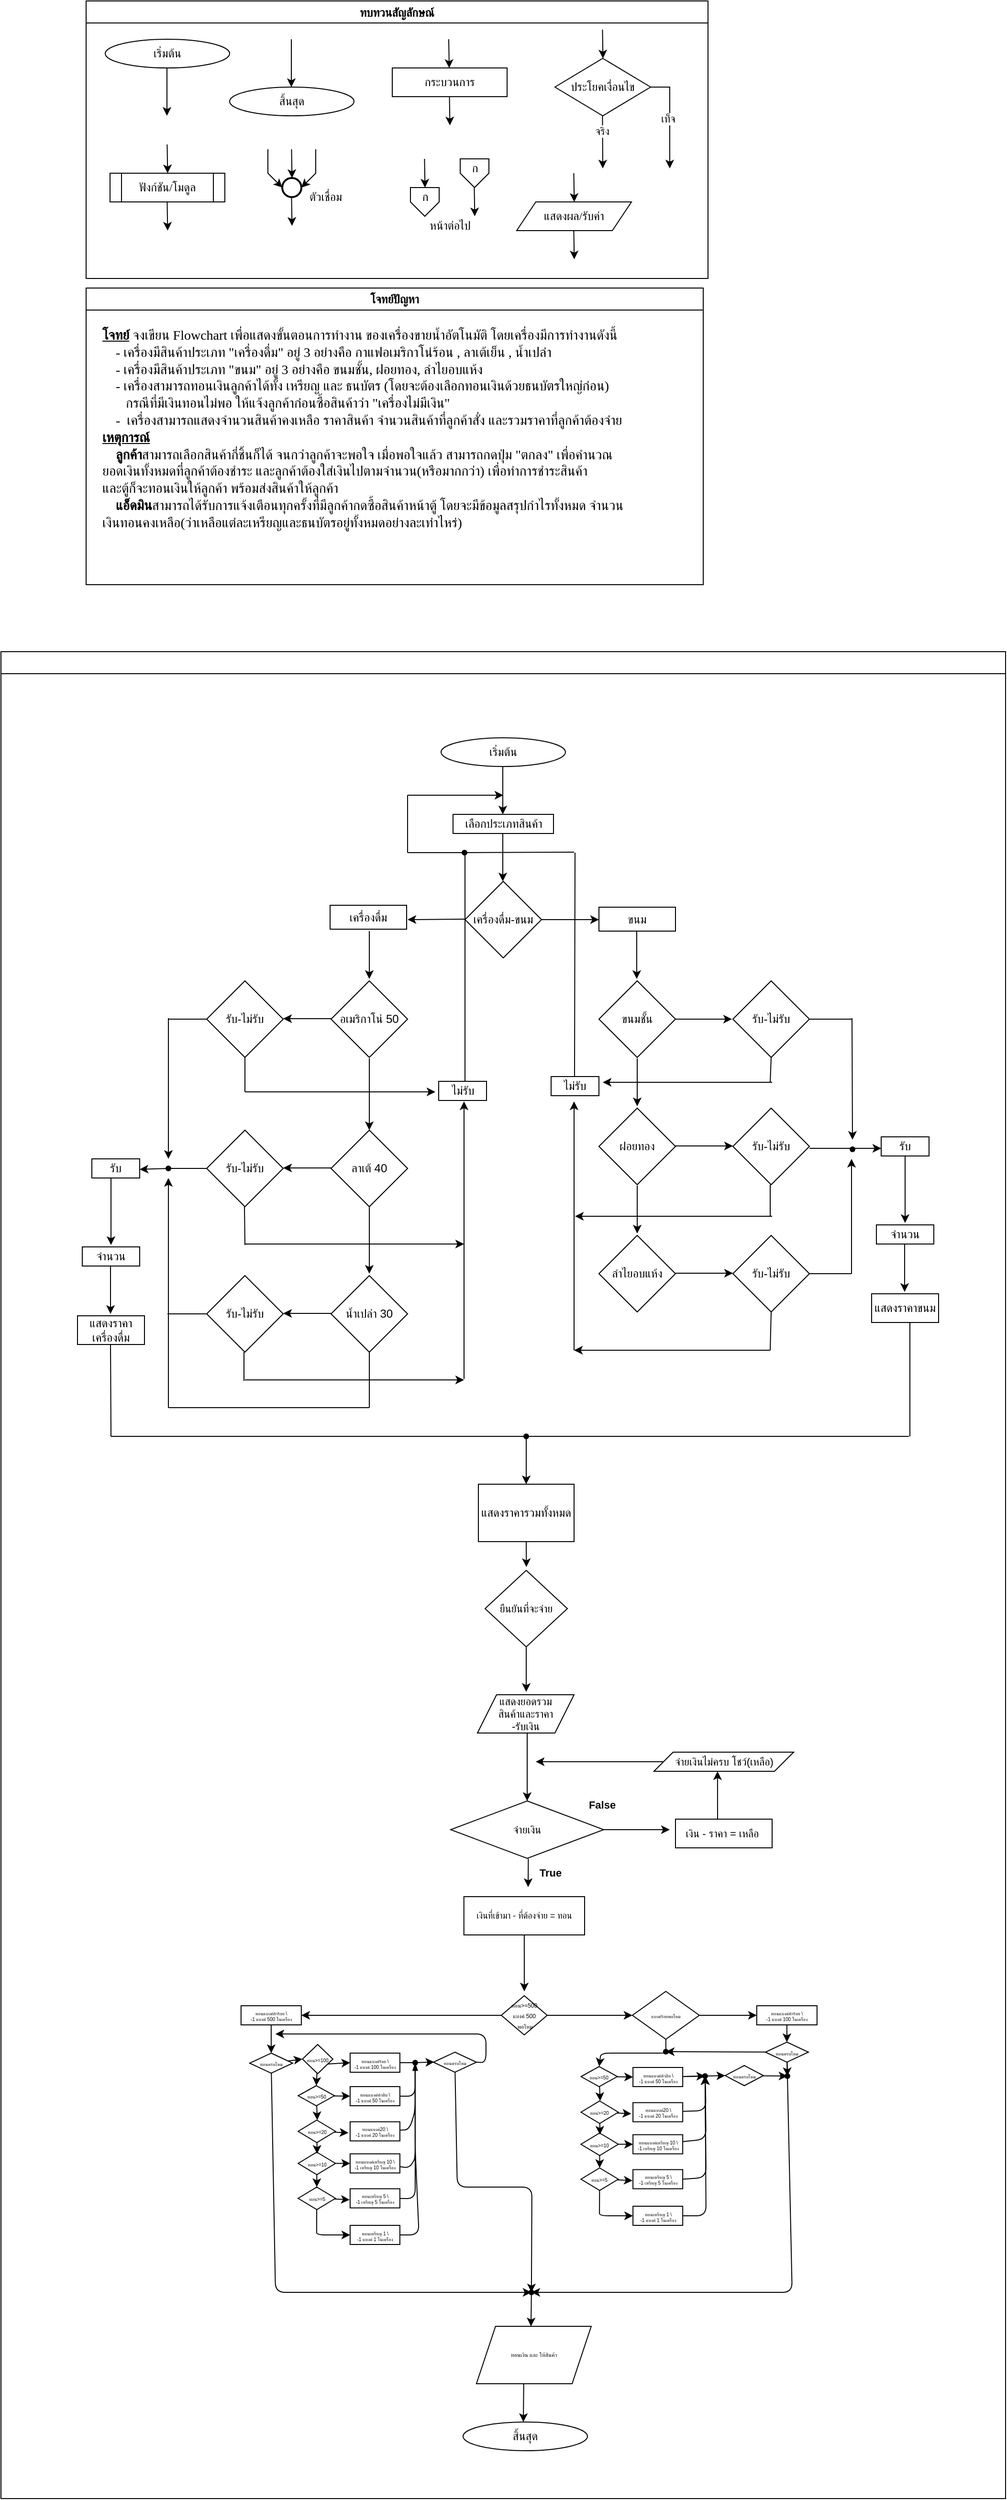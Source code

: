 <mxfile>
    <diagram id="C5RBs43oDa-KdzZeNtuy" name="Page-1">
        <mxGraphModel dx="1813" dy="576" grid="1" gridSize="10" guides="1" tooltips="1" connect="1" arrows="1" fold="1" page="1" pageScale="1" pageWidth="827" pageHeight="1169" math="0" shadow="0">
            <root>
                <mxCell id="WIyWlLk6GJQsqaUBKTNV-0"/>
                <mxCell id="WIyWlLk6GJQsqaUBKTNV-1" parent="WIyWlLk6GJQsqaUBKTNV-0"/>
                <mxCell id="M7CGMbNuYNeq0SnUNNgH-6" value="ทบทวนสัญลักษณ์" style="swimlane;fontFamily=Sarabun;fontSource=https%3A%2F%2Ffonts.googleapis.com%2Fcss%3Ffamily%3DSarabun;" parent="WIyWlLk6GJQsqaUBKTNV-1" vertex="1">
                    <mxGeometry x="-720" y="20" width="650" height="290" as="geometry"/>
                </mxCell>
                <mxCell id="M7CGMbNuYNeq0SnUNNgH-2" value="&lt;font data-font-src=&quot;https://fonts.googleapis.com/css?family=Sarabun&quot; face=&quot;Sarabun&quot;&gt;เริ่มต้น&lt;/font&gt;" style="ellipse;whiteSpace=wrap;html=1;" parent="M7CGMbNuYNeq0SnUNNgH-6" vertex="1">
                    <mxGeometry x="20" y="40" width="130" height="30" as="geometry"/>
                </mxCell>
                <mxCell id="M7CGMbNuYNeq0SnUNNgH-5" value="" style="endArrow=classic;html=1;rounded=0;" parent="M7CGMbNuYNeq0SnUNNgH-6" edge="1">
                    <mxGeometry width="50" height="50" relative="1" as="geometry">
                        <mxPoint x="84.5" y="70" as="sourcePoint"/>
                        <mxPoint x="84.5" y="120" as="targetPoint"/>
                    </mxGeometry>
                </mxCell>
                <mxCell id="M7CGMbNuYNeq0SnUNNgH-3" value="&lt;font face=&quot;Sarabun&quot;&gt;สิ้นสุด&lt;/font&gt;" style="ellipse;whiteSpace=wrap;html=1;" parent="M7CGMbNuYNeq0SnUNNgH-6" vertex="1">
                    <mxGeometry x="150" y="90" width="130" height="30" as="geometry"/>
                </mxCell>
                <mxCell id="M7CGMbNuYNeq0SnUNNgH-4" value="" style="endArrow=classic;html=1;rounded=0;" parent="M7CGMbNuYNeq0SnUNNgH-6" edge="1">
                    <mxGeometry width="50" height="50" relative="1" as="geometry">
                        <mxPoint x="214.5" y="40" as="sourcePoint"/>
                        <mxPoint x="214.5" y="90" as="targetPoint"/>
                    </mxGeometry>
                </mxCell>
                <mxCell id="mvioNwK95yMqdUQ73LqQ-0" value="กระบวนการ" style="rounded=0;whiteSpace=wrap;html=1;fontFamily=Sarabun;fontSource=https%3A%2F%2Ffonts.googleapis.com%2Fcss%3Ffamily%3DSarabun;" parent="M7CGMbNuYNeq0SnUNNgH-6" vertex="1">
                    <mxGeometry x="320" y="70" width="120" height="30" as="geometry"/>
                </mxCell>
                <mxCell id="mvioNwK95yMqdUQ73LqQ-1" value="" style="endArrow=classic;html=1;rounded=0;" parent="M7CGMbNuYNeq0SnUNNgH-6" edge="1">
                    <mxGeometry width="50" height="50" relative="1" as="geometry">
                        <mxPoint x="379" y="40" as="sourcePoint"/>
                        <mxPoint x="379.5" y="70" as="targetPoint"/>
                    </mxGeometry>
                </mxCell>
                <mxCell id="mvioNwK95yMqdUQ73LqQ-2" value="" style="endArrow=classic;html=1;rounded=0;" parent="M7CGMbNuYNeq0SnUNNgH-6" edge="1">
                    <mxGeometry width="50" height="50" relative="1" as="geometry">
                        <mxPoint x="379.75" y="100" as="sourcePoint"/>
                        <mxPoint x="380.25" y="130" as="targetPoint"/>
                    </mxGeometry>
                </mxCell>
                <mxCell id="mvioNwK95yMqdUQ73LqQ-3" value="ประโยคเงื่อนไข" style="rhombus;whiteSpace=wrap;html=1;fontFamily=Sarabun;fontSource=https%3A%2F%2Ffonts.googleapis.com%2Fcss%3Ffamily%3DSarabun;" parent="M7CGMbNuYNeq0SnUNNgH-6" vertex="1">
                    <mxGeometry x="490" y="60" width="100" height="60" as="geometry"/>
                </mxCell>
                <mxCell id="mvioNwK95yMqdUQ73LqQ-4" value="" style="endArrow=classic;html=1;rounded=0;" parent="M7CGMbNuYNeq0SnUNNgH-6" edge="1">
                    <mxGeometry width="50" height="50" relative="1" as="geometry">
                        <mxPoint x="539.71" y="30" as="sourcePoint"/>
                        <mxPoint x="540.21" y="60" as="targetPoint"/>
                    </mxGeometry>
                </mxCell>
                <mxCell id="mvioNwK95yMqdUQ73LqQ-5" value="" style="endArrow=classic;html=1;rounded=0;" parent="M7CGMbNuYNeq0SnUNNgH-6" edge="1">
                    <mxGeometry width="50" height="50" relative="1" as="geometry">
                        <mxPoint x="539.71" y="120" as="sourcePoint"/>
                        <mxPoint x="540" y="175" as="targetPoint"/>
                    </mxGeometry>
                </mxCell>
                <mxCell id="mvioNwK95yMqdUQ73LqQ-7" value="จริง" style="edgeLabel;html=1;align=center;verticalAlign=middle;resizable=0;points=[];fontFamily=Sarabun;fontSource=https%3A%2F%2Ffonts.googleapis.com%2Fcss%3Ffamily%3DSarabun;" parent="mvioNwK95yMqdUQ73LqQ-5" vertex="1" connectable="0">
                    <mxGeometry x="-0.414" y="-1" relative="1" as="geometry">
                        <mxPoint as="offset"/>
                    </mxGeometry>
                </mxCell>
                <mxCell id="mvioNwK95yMqdUQ73LqQ-6" value="" style="endArrow=classic;html=1;rounded=0;exitX=1;exitY=0.5;exitDx=0;exitDy=0;" parent="M7CGMbNuYNeq0SnUNNgH-6" source="mvioNwK95yMqdUQ73LqQ-3" edge="1">
                    <mxGeometry width="50" height="50" relative="1" as="geometry">
                        <mxPoint x="620" y="95" as="sourcePoint"/>
                        <mxPoint x="610" y="175" as="targetPoint"/>
                        <Array as="points">
                            <mxPoint x="610" y="90"/>
                        </Array>
                    </mxGeometry>
                </mxCell>
                <mxCell id="mvioNwK95yMqdUQ73LqQ-8" value="&lt;font data-font-src=&quot;https://fonts.googleapis.com/css?family=Sarabun&quot; face=&quot;Sarabun&quot;&gt;เท็จ&lt;/font&gt;" style="edgeLabel;html=1;align=center;verticalAlign=middle;resizable=0;points=[];" parent="mvioNwK95yMqdUQ73LqQ-6" vertex="1" connectable="0">
                    <mxGeometry x="-0.002" y="-2" relative="1" as="geometry">
                        <mxPoint as="offset"/>
                    </mxGeometry>
                </mxCell>
                <mxCell id="mvioNwK95yMqdUQ73LqQ-9" value="&lt;font data-font-src=&quot;https://fonts.googleapis.com/css?family=Sarabun&quot; face=&quot;Sarabun&quot;&gt;ฟังก์ชัน/โมดูล&lt;/font&gt;" style="shape=process;whiteSpace=wrap;html=1;backgroundOutline=1;" parent="M7CGMbNuYNeq0SnUNNgH-6" vertex="1">
                    <mxGeometry x="25" y="180" width="120" height="30" as="geometry"/>
                </mxCell>
                <mxCell id="mvioNwK95yMqdUQ73LqQ-11" value="" style="endArrow=classic;html=1;rounded=0;" parent="M7CGMbNuYNeq0SnUNNgH-6" edge="1">
                    <mxGeometry width="50" height="50" relative="1" as="geometry">
                        <mxPoint x="84.71" y="150" as="sourcePoint"/>
                        <mxPoint x="85.21" y="180" as="targetPoint"/>
                    </mxGeometry>
                </mxCell>
                <mxCell id="mvioNwK95yMqdUQ73LqQ-12" value="" style="endArrow=classic;html=1;rounded=0;" parent="M7CGMbNuYNeq0SnUNNgH-6" edge="1">
                    <mxGeometry width="50" height="50" relative="1" as="geometry">
                        <mxPoint x="84.71" y="210" as="sourcePoint"/>
                        <mxPoint x="85.21" y="240" as="targetPoint"/>
                    </mxGeometry>
                </mxCell>
                <mxCell id="mvioNwK95yMqdUQ73LqQ-13" value="" style="strokeWidth=2;html=1;shape=mxgraph.flowchart.start_2;whiteSpace=wrap;" parent="M7CGMbNuYNeq0SnUNNgH-6" vertex="1">
                    <mxGeometry x="205" y="185" width="20" height="20" as="geometry"/>
                </mxCell>
                <mxCell id="mvioNwK95yMqdUQ73LqQ-16" value="" style="endArrow=classic;html=1;rounded=0;" parent="M7CGMbNuYNeq0SnUNNgH-6" edge="1">
                    <mxGeometry width="50" height="50" relative="1" as="geometry">
                        <mxPoint x="214.71" y="155" as="sourcePoint"/>
                        <mxPoint x="215.21" y="185" as="targetPoint"/>
                    </mxGeometry>
                </mxCell>
                <mxCell id="mvioNwK95yMqdUQ73LqQ-17" value="" style="endArrow=classic;html=1;rounded=0;entryX=0;entryY=0.5;entryDx=0;entryDy=0;entryPerimeter=0;" parent="M7CGMbNuYNeq0SnUNNgH-6" target="mvioNwK95yMqdUQ73LqQ-13" edge="1">
                    <mxGeometry width="50" height="50" relative="1" as="geometry">
                        <mxPoint x="190.0" y="155" as="sourcePoint"/>
                        <mxPoint x="190.5" y="185" as="targetPoint"/>
                        <Array as="points">
                            <mxPoint x="190" y="180"/>
                        </Array>
                    </mxGeometry>
                </mxCell>
                <mxCell id="mvioNwK95yMqdUQ73LqQ-18" value="" style="endArrow=classic;html=1;rounded=0;entryX=1;entryY=0.5;entryDx=0;entryDy=0;entryPerimeter=0;" parent="M7CGMbNuYNeq0SnUNNgH-6" target="mvioNwK95yMqdUQ73LqQ-13" edge="1">
                    <mxGeometry width="50" height="50" relative="1" as="geometry">
                        <mxPoint x="240.0" y="155" as="sourcePoint"/>
                        <mxPoint x="240.5" y="185" as="targetPoint"/>
                        <Array as="points">
                            <mxPoint x="240" y="180"/>
                        </Array>
                    </mxGeometry>
                </mxCell>
                <mxCell id="mvioNwK95yMqdUQ73LqQ-19" value="" style="endArrow=classic;html=1;rounded=0;" parent="M7CGMbNuYNeq0SnUNNgH-6" edge="1">
                    <mxGeometry width="50" height="50" relative="1" as="geometry">
                        <mxPoint x="214.71" y="205" as="sourcePoint"/>
                        <mxPoint x="215.21" y="235" as="targetPoint"/>
                    </mxGeometry>
                </mxCell>
                <mxCell id="mvioNwK95yMqdUQ73LqQ-20" value="&lt;font data-font-src=&quot;https://fonts.googleapis.com/css?family=Sarabun&quot; face=&quot;Sarabun&quot;&gt;ตัวเชื่อม&lt;/font&gt;" style="text;html=1;align=center;verticalAlign=middle;resizable=0;points=[];autosize=1;strokeColor=none;fillColor=none;" parent="M7CGMbNuYNeq0SnUNNgH-6" vertex="1">
                    <mxGeometry x="220" y="190" width="60" height="30" as="geometry"/>
                </mxCell>
                <mxCell id="mvioNwK95yMqdUQ73LqQ-25" value="" style="endArrow=classic;html=1;rounded=0;" parent="M7CGMbNuYNeq0SnUNNgH-6" edge="1">
                    <mxGeometry width="50" height="50" relative="1" as="geometry">
                        <mxPoint x="353.71" y="165" as="sourcePoint"/>
                        <mxPoint x="354.21" y="195" as="targetPoint"/>
                    </mxGeometry>
                </mxCell>
                <mxCell id="mvioNwK95yMqdUQ73LqQ-21" value="" style="verticalLabelPosition=bottom;verticalAlign=top;html=1;shape=offPageConnector;rounded=0;size=0.5;" parent="M7CGMbNuYNeq0SnUNNgH-6" vertex="1">
                    <mxGeometry x="339" y="195" width="30" height="30" as="geometry"/>
                </mxCell>
                <mxCell id="mvioNwK95yMqdUQ73LqQ-26" value="" style="endArrow=classic;html=1;rounded=0;" parent="M7CGMbNuYNeq0SnUNNgH-6" edge="1">
                    <mxGeometry width="50" height="50" relative="1" as="geometry">
                        <mxPoint x="405.71" y="195" as="sourcePoint"/>
                        <mxPoint x="406.21" y="225" as="targetPoint"/>
                    </mxGeometry>
                </mxCell>
                <mxCell id="mvioNwK95yMqdUQ73LqQ-27" value="" style="verticalLabelPosition=bottom;verticalAlign=top;html=1;shape=offPageConnector;rounded=0;size=0.5;" parent="M7CGMbNuYNeq0SnUNNgH-6" vertex="1">
                    <mxGeometry x="391" y="165" width="30" height="30" as="geometry"/>
                </mxCell>
                <mxCell id="mvioNwK95yMqdUQ73LqQ-28" value="หน้าต่อไป" style="text;html=1;align=center;verticalAlign=middle;resizable=0;points=[];autosize=1;strokeColor=none;fillColor=none;fontFamily=Sarabun;fontSource=https%3A%2F%2Ffonts.googleapis.com%2Fcss%3Ffamily%3DSarabun;" parent="M7CGMbNuYNeq0SnUNNgH-6" vertex="1">
                    <mxGeometry x="345" y="220" width="70" height="30" as="geometry"/>
                </mxCell>
                <mxCell id="mvioNwK95yMqdUQ73LqQ-29" value="ก" style="text;html=1;align=center;verticalAlign=middle;resizable=0;points=[];autosize=1;strokeColor=none;fillColor=none;fontFamily=Sarabun;fontSource=https%3A%2F%2Ffonts.googleapis.com%2Fcss%3Ffamily%3DSarabun;" parent="M7CGMbNuYNeq0SnUNNgH-6" vertex="1">
                    <mxGeometry x="339" y="190" width="30" height="30" as="geometry"/>
                </mxCell>
                <mxCell id="mvioNwK95yMqdUQ73LqQ-30" value="ก" style="text;html=1;align=center;verticalAlign=middle;resizable=0;points=[];autosize=1;strokeColor=none;fillColor=none;fontFamily=Sarabun;fontSource=https%3A%2F%2Ffonts.googleapis.com%2Fcss%3Ffamily%3DSarabun;" parent="M7CGMbNuYNeq0SnUNNgH-6" vertex="1">
                    <mxGeometry x="391" y="160" width="30" height="30" as="geometry"/>
                </mxCell>
                <mxCell id="mvioNwK95yMqdUQ73LqQ-32" value="แสดงผล/รับค่า" style="shape=parallelogram;perimeter=parallelogramPerimeter;whiteSpace=wrap;html=1;fixedSize=1;fontFamily=Sarabun;fontSource=https%3A%2F%2Ffonts.googleapis.com%2Fcss%3Ffamily%3DSarabun;" parent="M7CGMbNuYNeq0SnUNNgH-6" vertex="1">
                    <mxGeometry x="450" y="210" width="120" height="30" as="geometry"/>
                </mxCell>
                <mxCell id="mvioNwK95yMqdUQ73LqQ-33" value="" style="endArrow=classic;html=1;rounded=0;" parent="M7CGMbNuYNeq0SnUNNgH-6" edge="1">
                    <mxGeometry width="50" height="50" relative="1" as="geometry">
                        <mxPoint x="509.71" y="180" as="sourcePoint"/>
                        <mxPoint x="510.21" y="210" as="targetPoint"/>
                    </mxGeometry>
                </mxCell>
                <mxCell id="mvioNwK95yMqdUQ73LqQ-34" value="" style="endArrow=classic;html=1;rounded=0;" parent="M7CGMbNuYNeq0SnUNNgH-6" edge="1">
                    <mxGeometry width="50" height="50" relative="1" as="geometry">
                        <mxPoint x="509.71" y="240" as="sourcePoint"/>
                        <mxPoint x="510.21" y="270" as="targetPoint"/>
                    </mxGeometry>
                </mxCell>
                <mxCell id="mvioNwK95yMqdUQ73LqQ-36" value="" style="swimlane;fontFamily=Sarabun;fontSource=https%3A%2F%2Ffonts.googleapis.com%2Fcss%3Ffamily%3DSarabun;" parent="WIyWlLk6GJQsqaUBKTNV-1" vertex="1">
                    <mxGeometry x="-809" y="700" width="1050" height="1930" as="geometry"/>
                </mxCell>
                <mxCell id="261" value="&lt;font data-font-src=&quot;https://fonts.googleapis.com/css?family=Sarabun&quot; face=&quot;Sarabun&quot;&gt;เริ่มต้น&lt;/font&gt;" style="ellipse;whiteSpace=wrap;html=1;" vertex="1" parent="mvioNwK95yMqdUQ73LqQ-36">
                    <mxGeometry x="460" y="90" width="130" height="30" as="geometry"/>
                </mxCell>
                <mxCell id="262" value="" style="endArrow=classic;html=1;rounded=0;" edge="1" parent="mvioNwK95yMqdUQ73LqQ-36">
                    <mxGeometry width="50" height="50" relative="1" as="geometry">
                        <mxPoint x="524.5" y="120" as="sourcePoint"/>
                        <mxPoint x="524.5" y="170" as="targetPoint"/>
                    </mxGeometry>
                </mxCell>
                <mxCell id="263" value="เลือกประเภทสินค้า" style="rounded=0;whiteSpace=wrap;html=1;" vertex="1" parent="mvioNwK95yMqdUQ73LqQ-36">
                    <mxGeometry x="472.5" y="170" width="105" height="20" as="geometry"/>
                </mxCell>
                <mxCell id="264" value="เครื่องดื่ม-ขนม" style="rhombus;whiteSpace=wrap;html=1;" vertex="1" parent="mvioNwK95yMqdUQ73LqQ-36">
                    <mxGeometry x="485" y="240" width="80" height="80" as="geometry"/>
                </mxCell>
                <mxCell id="265" value="" style="endArrow=classic;html=1;rounded=0;" edge="1" parent="mvioNwK95yMqdUQ73LqQ-36">
                    <mxGeometry width="50" height="50" relative="1" as="geometry">
                        <mxPoint x="524.5" y="190" as="sourcePoint"/>
                        <mxPoint x="524.5" y="240" as="targetPoint"/>
                    </mxGeometry>
                </mxCell>
                <mxCell id="266" value="" style="endArrow=classic;html=1;" edge="1" parent="mvioNwK95yMqdUQ73LqQ-36">
                    <mxGeometry width="50" height="50" relative="1" as="geometry">
                        <mxPoint x="565" y="280" as="sourcePoint"/>
                        <mxPoint x="625" y="280" as="targetPoint"/>
                    </mxGeometry>
                </mxCell>
                <mxCell id="267" value="" style="endArrow=classic;html=1;" edge="1" parent="mvioNwK95yMqdUQ73LqQ-36">
                    <mxGeometry width="50" height="50" relative="1" as="geometry">
                        <mxPoint x="485" y="279.5" as="sourcePoint"/>
                        <mxPoint x="425" y="280" as="targetPoint"/>
                    </mxGeometry>
                </mxCell>
                <mxCell id="270" value="ขนม" style="whiteSpace=wrap;html=1;" vertex="1" parent="mvioNwK95yMqdUQ73LqQ-36">
                    <mxGeometry x="625" y="267" width="80" height="25" as="geometry"/>
                </mxCell>
                <mxCell id="271" value="" style="endArrow=classic;html=1;rounded=0;" edge="1" parent="mvioNwK95yMqdUQ73LqQ-36">
                    <mxGeometry width="50" height="50" relative="1" as="geometry">
                        <mxPoint x="385" y="292" as="sourcePoint"/>
                        <mxPoint x="385" y="342" as="targetPoint"/>
                    </mxGeometry>
                </mxCell>
                <mxCell id="272" value="" style="endArrow=classic;html=1;rounded=0;" edge="1" parent="mvioNwK95yMqdUQ73LqQ-36">
                    <mxGeometry width="50" height="50" relative="1" as="geometry">
                        <mxPoint x="664.5" y="292" as="sourcePoint"/>
                        <mxPoint x="664.5" y="342" as="targetPoint"/>
                    </mxGeometry>
                </mxCell>
                <mxCell id="288" value="อเมริกาโน่ 50" style="rhombus;whiteSpace=wrap;html=1;" vertex="1" parent="mvioNwK95yMqdUQ73LqQ-36">
                    <mxGeometry x="345" y="344" width="80" height="80" as="geometry"/>
                </mxCell>
                <mxCell id="289" value="" style="endArrow=classic;html=1;rounded=0;entryX=0.5;entryY=0;entryDx=0;entryDy=0;" edge="1" parent="mvioNwK95yMqdUQ73LqQ-36" target="290">
                    <mxGeometry width="50" height="50" relative="1" as="geometry">
                        <mxPoint x="385" y="425" as="sourcePoint"/>
                        <mxPoint x="385" y="475" as="targetPoint"/>
                    </mxGeometry>
                </mxCell>
                <mxCell id="290" value="ลาเต้ 40" style="rhombus;whiteSpace=wrap;html=1;" vertex="1" parent="mvioNwK95yMqdUQ73LqQ-36">
                    <mxGeometry x="345" y="500" width="80" height="80" as="geometry"/>
                </mxCell>
                <mxCell id="291" value="" style="endArrow=classic;html=1;rounded=0;exitX=0.5;exitY=1;exitDx=0;exitDy=0;" edge="1" parent="mvioNwK95yMqdUQ73LqQ-36" source="290">
                    <mxGeometry width="50" height="50" relative="1" as="geometry">
                        <mxPoint x="385" y="600" as="sourcePoint"/>
                        <mxPoint x="385" y="650" as="targetPoint"/>
                    </mxGeometry>
                </mxCell>
                <mxCell id="292" value="น้ำเปล่า 30" style="rhombus;whiteSpace=wrap;html=1;" vertex="1" parent="mvioNwK95yMqdUQ73LqQ-36">
                    <mxGeometry x="345" y="652" width="80" height="80" as="geometry"/>
                </mxCell>
                <mxCell id="293" value="ขนมชั้น" style="rhombus;whiteSpace=wrap;html=1;" vertex="1" parent="mvioNwK95yMqdUQ73LqQ-36">
                    <mxGeometry x="625" y="344" width="80" height="80" as="geometry"/>
                </mxCell>
                <mxCell id="294" value="" style="endArrow=classic;html=1;rounded=0;" edge="1" parent="mvioNwK95yMqdUQ73LqQ-36">
                    <mxGeometry width="50" height="50" relative="1" as="geometry">
                        <mxPoint x="665" y="425" as="sourcePoint"/>
                        <mxPoint x="665" y="475" as="targetPoint"/>
                    </mxGeometry>
                </mxCell>
                <mxCell id="295" value="ฝอยทอง" style="rhombus;whiteSpace=wrap;html=1;" vertex="1" parent="mvioNwK95yMqdUQ73LqQ-36">
                    <mxGeometry x="625" y="477" width="80" height="80" as="geometry"/>
                </mxCell>
                <mxCell id="296" value="" style="endArrow=classic;html=1;rounded=0;" edge="1" parent="mvioNwK95yMqdUQ73LqQ-36">
                    <mxGeometry width="50" height="50" relative="1" as="geometry">
                        <mxPoint x="665" y="558" as="sourcePoint"/>
                        <mxPoint x="665" y="608" as="targetPoint"/>
                    </mxGeometry>
                </mxCell>
                <mxCell id="297" value="ลำไยอบแห้ง" style="rhombus;whiteSpace=wrap;html=1;" vertex="1" parent="mvioNwK95yMqdUQ73LqQ-36">
                    <mxGeometry x="625" y="610" width="80" height="80" as="geometry"/>
                </mxCell>
                <mxCell id="298" value="" style="endArrow=classic;html=1;" edge="1" parent="mvioNwK95yMqdUQ73LqQ-36">
                    <mxGeometry width="50" height="50" relative="1" as="geometry">
                        <mxPoint x="345" y="383.5" as="sourcePoint"/>
                        <mxPoint x="295" y="383.5" as="targetPoint"/>
                    </mxGeometry>
                </mxCell>
                <mxCell id="300" value="" style="endArrow=classic;html=1;" edge="1" parent="mvioNwK95yMqdUQ73LqQ-36">
                    <mxGeometry width="50" height="50" relative="1" as="geometry">
                        <mxPoint x="345" y="539.5" as="sourcePoint"/>
                        <mxPoint x="295" y="539.5" as="targetPoint"/>
                    </mxGeometry>
                </mxCell>
                <mxCell id="299" value="" style="endArrow=classic;html=1;" edge="1" parent="mvioNwK95yMqdUQ73LqQ-36">
                    <mxGeometry width="50" height="50" relative="1" as="geometry">
                        <mxPoint x="345" y="691.5" as="sourcePoint"/>
                        <mxPoint x="295" y="691.5" as="targetPoint"/>
                    </mxGeometry>
                </mxCell>
                <mxCell id="301" value="รับ-ไม่รับ" style="rhombus;whiteSpace=wrap;html=1;" vertex="1" parent="mvioNwK95yMqdUQ73LqQ-36">
                    <mxGeometry x="215" y="344" width="80" height="80" as="geometry"/>
                </mxCell>
                <mxCell id="305" value="รับ-ไม่รับ" style="rhombus;whiteSpace=wrap;html=1;" vertex="1" parent="mvioNwK95yMqdUQ73LqQ-36">
                    <mxGeometry x="215" y="500" width="80" height="80" as="geometry"/>
                </mxCell>
                <mxCell id="304" value="รับ-ไม่รับ" style="rhombus;whiteSpace=wrap;html=1;" vertex="1" parent="mvioNwK95yMqdUQ73LqQ-36">
                    <mxGeometry x="215" y="652" width="80" height="80" as="geometry"/>
                </mxCell>
                <mxCell id="315" value="" style="endArrow=classic;html=1;exitDx=0;exitDy=0;startArrow=none;" edge="1" parent="mvioNwK95yMqdUQ73LqQ-36" source="331">
                    <mxGeometry width="50" height="50" relative="1" as="geometry">
                        <mxPoint x="195" y="541" as="sourcePoint"/>
                        <mxPoint x="145" y="541" as="targetPoint"/>
                    </mxGeometry>
                </mxCell>
                <mxCell id="316" value="รับ" style="rounded=0;whiteSpace=wrap;html=1;" vertex="1" parent="mvioNwK95yMqdUQ73LqQ-36">
                    <mxGeometry x="95" y="530" width="50" height="20" as="geometry"/>
                </mxCell>
                <mxCell id="326" value="" style="endArrow=none;html=1;" edge="1" parent="mvioNwK95yMqdUQ73LqQ-36">
                    <mxGeometry width="50" height="50" relative="1" as="geometry">
                        <mxPoint x="175" y="384" as="sourcePoint"/>
                        <mxPoint x="215" y="384" as="targetPoint"/>
                    </mxGeometry>
                </mxCell>
                <mxCell id="327" value="" style="endArrow=classic;html=1;rounded=0;" edge="1" parent="mvioNwK95yMqdUQ73LqQ-36">
                    <mxGeometry width="50" height="50" relative="1" as="geometry">
                        <mxPoint x="175" y="383" as="sourcePoint"/>
                        <mxPoint x="175" y="530" as="targetPoint"/>
                    </mxGeometry>
                </mxCell>
                <mxCell id="330" value="" style="endArrow=classic;html=1;" edge="1" parent="mvioNwK95yMqdUQ73LqQ-36">
                    <mxGeometry width="50" height="50" relative="1" as="geometry">
                        <mxPoint x="175" y="692" as="sourcePoint"/>
                        <mxPoint x="175" y="550" as="targetPoint"/>
                    </mxGeometry>
                </mxCell>
                <mxCell id="331" value="" style="shape=waypoint;sketch=0;size=6;pointerEvents=1;points=[];fillColor=none;resizable=0;rotatable=0;perimeter=centerPerimeter;snapToPoint=1;" vertex="1" parent="mvioNwK95yMqdUQ73LqQ-36">
                    <mxGeometry x="165" y="530" width="20" height="20" as="geometry"/>
                </mxCell>
                <mxCell id="333" value="" style="endArrow=none;html=1;exitX=0;exitY=0.5;exitDx=0;exitDy=0;" edge="1" parent="mvioNwK95yMqdUQ73LqQ-36" source="305" target="331">
                    <mxGeometry width="50" height="50" relative="1" as="geometry">
                        <mxPoint x="-595" y="1240" as="sourcePoint"/>
                        <mxPoint x="-665" y="1241" as="targetPoint"/>
                    </mxGeometry>
                </mxCell>
                <mxCell id="334" value="" style="endArrow=classic;html=1;" edge="1" parent="mvioNwK95yMqdUQ73LqQ-36">
                    <mxGeometry width="50" height="50" relative="1" as="geometry">
                        <mxPoint x="115" y="550" as="sourcePoint"/>
                        <mxPoint x="115" y="620" as="targetPoint"/>
                    </mxGeometry>
                </mxCell>
                <mxCell id="335" value="จำนวน" style="rounded=0;whiteSpace=wrap;html=1;" vertex="1" parent="mvioNwK95yMqdUQ73LqQ-36">
                    <mxGeometry x="85" y="622" width="60" height="20" as="geometry"/>
                </mxCell>
                <mxCell id="338" value="" style="endArrow=none;html=1;" edge="1" parent="mvioNwK95yMqdUQ73LqQ-36">
                    <mxGeometry width="50" height="50" relative="1" as="geometry">
                        <mxPoint x="255" y="460" as="sourcePoint"/>
                        <mxPoint x="255" y="424" as="targetPoint"/>
                    </mxGeometry>
                </mxCell>
                <mxCell id="340" value="" style="endArrow=none;html=1;" edge="1" parent="mvioNwK95yMqdUQ73LqQ-36">
                    <mxGeometry width="50" height="50" relative="1" as="geometry">
                        <mxPoint x="255" y="620" as="sourcePoint"/>
                        <mxPoint x="254.5" y="580" as="targetPoint"/>
                    </mxGeometry>
                </mxCell>
                <mxCell id="342" value="" style="endArrow=none;html=1;" edge="1" parent="mvioNwK95yMqdUQ73LqQ-36">
                    <mxGeometry width="50" height="50" relative="1" as="geometry">
                        <mxPoint x="255" y="460" as="sourcePoint"/>
                        <mxPoint x="415" y="460" as="targetPoint"/>
                    </mxGeometry>
                </mxCell>
                <mxCell id="343" value="" style="endArrow=none;html=1;" edge="1" parent="mvioNwK95yMqdUQ73LqQ-36">
                    <mxGeometry width="50" height="50" relative="1" as="geometry">
                        <mxPoint x="255" y="619" as="sourcePoint"/>
                        <mxPoint x="455" y="619" as="targetPoint"/>
                    </mxGeometry>
                </mxCell>
                <mxCell id="344" value="" style="endArrow=none;html=1;" edge="1" parent="mvioNwK95yMqdUQ73LqQ-36">
                    <mxGeometry width="50" height="50" relative="1" as="geometry">
                        <mxPoint x="255" y="761" as="sourcePoint"/>
                        <mxPoint x="455" y="761" as="targetPoint"/>
                    </mxGeometry>
                </mxCell>
                <mxCell id="347" value="ไม่รับ" style="rounded=0;whiteSpace=wrap;html=1;" vertex="1" parent="mvioNwK95yMqdUQ73LqQ-36">
                    <mxGeometry x="457.5" y="449" width="50" height="20" as="geometry"/>
                </mxCell>
                <mxCell id="354" value="" style="endArrow=none;html=1;" edge="1" parent="mvioNwK95yMqdUQ73LqQ-36">
                    <mxGeometry width="50" height="50" relative="1" as="geometry">
                        <mxPoint x="485" y="449" as="sourcePoint"/>
                        <mxPoint x="485" y="210" as="targetPoint"/>
                    </mxGeometry>
                </mxCell>
                <mxCell id="356" value="" style="endArrow=none;html=1;" edge="1" parent="mvioNwK95yMqdUQ73LqQ-36">
                    <mxGeometry width="50" height="50" relative="1" as="geometry">
                        <mxPoint x="425" y="210" as="sourcePoint"/>
                        <mxPoint x="485" y="210" as="targetPoint"/>
                    </mxGeometry>
                </mxCell>
                <mxCell id="358" value="" style="endArrow=none;html=1;" edge="1" parent="mvioNwK95yMqdUQ73LqQ-36">
                    <mxGeometry width="50" height="50" relative="1" as="geometry">
                        <mxPoint x="425" y="150" as="sourcePoint"/>
                        <mxPoint x="425" y="210" as="targetPoint"/>
                    </mxGeometry>
                </mxCell>
                <mxCell id="359" value="" style="endArrow=classic;html=1;" edge="1" parent="mvioNwK95yMqdUQ73LqQ-36">
                    <mxGeometry width="50" height="50" relative="1" as="geometry">
                        <mxPoint x="425" y="150" as="sourcePoint"/>
                        <mxPoint x="525" y="150" as="targetPoint"/>
                    </mxGeometry>
                </mxCell>
                <mxCell id="363" value="" style="endArrow=none;html=1;" edge="1" parent="mvioNwK95yMqdUQ73LqQ-36">
                    <mxGeometry width="50" height="50" relative="1" as="geometry">
                        <mxPoint x="385" y="790" as="sourcePoint"/>
                        <mxPoint x="385" y="732" as="targetPoint"/>
                    </mxGeometry>
                </mxCell>
                <mxCell id="364" value="" style="endArrow=none;html=1;" edge="1" parent="mvioNwK95yMqdUQ73LqQ-36">
                    <mxGeometry width="50" height="50" relative="1" as="geometry">
                        <mxPoint x="175" y="790" as="sourcePoint"/>
                        <mxPoint x="385" y="790" as="targetPoint"/>
                    </mxGeometry>
                </mxCell>
                <mxCell id="366" value="" style="endArrow=none;html=1;" edge="1" parent="mvioNwK95yMqdUQ73LqQ-36">
                    <mxGeometry width="50" height="50" relative="1" as="geometry">
                        <mxPoint x="175" y="790" as="sourcePoint"/>
                        <mxPoint x="175" y="690" as="targetPoint"/>
                    </mxGeometry>
                </mxCell>
                <mxCell id="367" value="" style="endArrow=classic;html=1;rounded=0;" edge="1" parent="mvioNwK95yMqdUQ73LqQ-36">
                    <mxGeometry width="50" height="50" relative="1" as="geometry">
                        <mxPoint x="114.5" y="642" as="sourcePoint"/>
                        <mxPoint x="114.5" y="692" as="targetPoint"/>
                    </mxGeometry>
                </mxCell>
                <mxCell id="368" value="แสดงราคาเครื่องดื่ม" style="rounded=0;whiteSpace=wrap;html=1;" vertex="1" parent="mvioNwK95yMqdUQ73LqQ-36">
                    <mxGeometry x="80" y="694" width="70" height="30" as="geometry"/>
                </mxCell>
                <mxCell id="391" value="" style="endArrow=classic;html=1;exitX=1;exitY=0.5;exitDx=0;exitDy=0;" edge="1" parent="mvioNwK95yMqdUQ73LqQ-36">
                    <mxGeometry width="50" height="50" relative="1" as="geometry">
                        <mxPoint x="705" y="516.5" as="sourcePoint"/>
                        <mxPoint x="765" y="516.5" as="targetPoint"/>
                    </mxGeometry>
                </mxCell>
                <mxCell id="392" value="" style="endArrow=classic;html=1;exitX=1;exitY=0.5;exitDx=0;exitDy=0;" edge="1" parent="mvioNwK95yMqdUQ73LqQ-36">
                    <mxGeometry width="50" height="50" relative="1" as="geometry">
                        <mxPoint x="705" y="649.5" as="sourcePoint"/>
                        <mxPoint x="765" y="649.5" as="targetPoint"/>
                    </mxGeometry>
                </mxCell>
                <mxCell id="393" value="รับ-ไม่รับ" style="rhombus;whiteSpace=wrap;html=1;" vertex="1" parent="mvioNwK95yMqdUQ73LqQ-36">
                    <mxGeometry x="765" y="344" width="80" height="80" as="geometry"/>
                </mxCell>
                <mxCell id="394" value="รับ-ไม่รับ" style="rhombus;whiteSpace=wrap;html=1;" vertex="1" parent="mvioNwK95yMqdUQ73LqQ-36">
                    <mxGeometry x="765" y="477" width="80" height="80" as="geometry"/>
                </mxCell>
                <mxCell id="395" value="รับ-ไม่รับ" style="rhombus;whiteSpace=wrap;html=1;" vertex="1" parent="mvioNwK95yMqdUQ73LqQ-36">
                    <mxGeometry x="765" y="610" width="80" height="80" as="geometry"/>
                </mxCell>
                <mxCell id="404" value="" style="endArrow=classic;html=1;" edge="1" parent="mvioNwK95yMqdUQ73LqQ-36">
                    <mxGeometry width="50" height="50" relative="1" as="geometry">
                        <mxPoint x="845" y="519" as="sourcePoint"/>
                        <mxPoint x="920" y="519" as="targetPoint"/>
                    </mxGeometry>
                </mxCell>
                <mxCell id="405" value="" style="shape=waypoint;sketch=0;size=6;pointerEvents=1;points=[];fillColor=none;resizable=0;rotatable=0;perimeter=centerPerimeter;snapToPoint=1;" vertex="1" parent="mvioNwK95yMqdUQ73LqQ-36">
                    <mxGeometry x="880" y="510" width="20" height="20" as="geometry"/>
                </mxCell>
                <mxCell id="406" value="" style="endArrow=classic;html=1;rounded=0;" edge="1" parent="mvioNwK95yMqdUQ73LqQ-36">
                    <mxGeometry width="50" height="50" relative="1" as="geometry">
                        <mxPoint x="889.5" y="383" as="sourcePoint"/>
                        <mxPoint x="890" y="510" as="targetPoint"/>
                    </mxGeometry>
                </mxCell>
                <mxCell id="408" value="รับ" style="rounded=0;whiteSpace=wrap;html=1;" vertex="1" parent="mvioNwK95yMqdUQ73LqQ-36">
                    <mxGeometry x="920" y="507" width="50" height="20" as="geometry"/>
                </mxCell>
                <mxCell id="409" value="" style="endArrow=classic;html=1;" edge="1" parent="mvioNwK95yMqdUQ73LqQ-36">
                    <mxGeometry width="50" height="50" relative="1" as="geometry">
                        <mxPoint x="945" y="527" as="sourcePoint"/>
                        <mxPoint x="945" y="597" as="targetPoint"/>
                    </mxGeometry>
                </mxCell>
                <mxCell id="410" value="จำนวน" style="rounded=0;whiteSpace=wrap;html=1;" vertex="1" parent="mvioNwK95yMqdUQ73LqQ-36">
                    <mxGeometry x="915" y="599" width="60" height="20" as="geometry"/>
                </mxCell>
                <mxCell id="411" value="" style="endArrow=classic;html=1;rounded=0;" edge="1" parent="mvioNwK95yMqdUQ73LqQ-36">
                    <mxGeometry width="50" height="50" relative="1" as="geometry">
                        <mxPoint x="944.5" y="619" as="sourcePoint"/>
                        <mxPoint x="944.5" y="669" as="targetPoint"/>
                    </mxGeometry>
                </mxCell>
                <mxCell id="412" value="แสดงราคาขนม" style="rounded=0;whiteSpace=wrap;html=1;" vertex="1" parent="mvioNwK95yMqdUQ73LqQ-36">
                    <mxGeometry x="910" y="671" width="70" height="30" as="geometry"/>
                </mxCell>
                <mxCell id="417" value="" style="endArrow=classic;html=1;" edge="1" parent="mvioNwK95yMqdUQ73LqQ-36">
                    <mxGeometry width="50" height="50" relative="1" as="geometry">
                        <mxPoint x="806" y="590" as="sourcePoint"/>
                        <mxPoint x="600" y="590" as="targetPoint"/>
                    </mxGeometry>
                </mxCell>
                <mxCell id="418" value="" style="endArrow=classic;html=1;" edge="1" parent="mvioNwK95yMqdUQ73LqQ-36">
                    <mxGeometry width="50" height="50" relative="1" as="geometry">
                        <mxPoint x="806" y="450" as="sourcePoint"/>
                        <mxPoint x="629" y="450" as="targetPoint"/>
                    </mxGeometry>
                </mxCell>
                <mxCell id="421" value="ไม่รับ" style="rounded=0;whiteSpace=wrap;html=1;" vertex="1" parent="mvioNwK95yMqdUQ73LqQ-36">
                    <mxGeometry x="575" y="444" width="50" height="20" as="geometry"/>
                </mxCell>
                <mxCell id="424" value="" style="endArrow=none;html=1;" edge="1" parent="mvioNwK95yMqdUQ73LqQ-36">
                    <mxGeometry width="50" height="50" relative="1" as="geometry">
                        <mxPoint x="599.5" y="444" as="sourcePoint"/>
                        <mxPoint x="600" y="210" as="targetPoint"/>
                    </mxGeometry>
                </mxCell>
                <mxCell id="425" value="" style="shape=waypoint;sketch=0;size=6;pointerEvents=1;points=[];fillColor=none;resizable=0;rotatable=0;perimeter=centerPerimeter;snapToPoint=1;" vertex="1" parent="mvioNwK95yMqdUQ73LqQ-36">
                    <mxGeometry x="474.5" y="200" width="20" height="20" as="geometry"/>
                </mxCell>
                <mxCell id="427" value="" style="endArrow=none;html=1;exitX=0.795;exitY=0.52;exitDx=0;exitDy=0;exitPerimeter=0;" edge="1" parent="mvioNwK95yMqdUQ73LqQ-36" source="425">
                    <mxGeometry width="50" height="50" relative="1" as="geometry">
                        <mxPoint x="539" y="209.5" as="sourcePoint"/>
                        <mxPoint x="599" y="209.5" as="targetPoint"/>
                    </mxGeometry>
                </mxCell>
                <mxCell id="428" value="" style="endArrow=none;html=1;" edge="1" parent="mvioNwK95yMqdUQ73LqQ-36">
                    <mxGeometry width="50" height="50" relative="1" as="geometry">
                        <mxPoint x="950" y="820" as="sourcePoint"/>
                        <mxPoint x="950" y="701" as="targetPoint"/>
                    </mxGeometry>
                </mxCell>
                <mxCell id="429" value="" style="endArrow=none;html=1;" edge="1" parent="mvioNwK95yMqdUQ73LqQ-36">
                    <mxGeometry width="50" height="50" relative="1" as="geometry">
                        <mxPoint x="115" y="820" as="sourcePoint"/>
                        <mxPoint x="114.5" y="724" as="targetPoint"/>
                    </mxGeometry>
                </mxCell>
                <mxCell id="431" value="" style="endArrow=none;html=1;" edge="1" parent="mvioNwK95yMqdUQ73LqQ-36">
                    <mxGeometry width="50" height="50" relative="1" as="geometry">
                        <mxPoint x="529" y="820" as="sourcePoint"/>
                        <mxPoint x="115" y="820" as="targetPoint"/>
                    </mxGeometry>
                </mxCell>
                <mxCell id="434" value="" style="endArrow=classic;html=1;" edge="1" parent="mvioNwK95yMqdUQ73LqQ-36">
                    <mxGeometry width="50" height="50" relative="1" as="geometry">
                        <mxPoint x="549" y="820" as="sourcePoint"/>
                        <mxPoint x="549" y="870" as="targetPoint"/>
                    </mxGeometry>
                </mxCell>
                <mxCell id="435" value="แสดงราคารวมทั้งหมด" style="rounded=0;whiteSpace=wrap;html=1;" vertex="1" parent="mvioNwK95yMqdUQ73LqQ-36">
                    <mxGeometry x="499" y="870" width="100" height="60" as="geometry"/>
                </mxCell>
                <mxCell id="638" value="ยืนยันที่จะจ่าย" style="rhombus;whiteSpace=wrap;html=1;fontSize=11;" vertex="1" parent="mvioNwK95yMqdUQ73LqQ-36">
                    <mxGeometry x="506" y="960" width="86" height="80" as="geometry"/>
                </mxCell>
                <mxCell id="639" style="edgeStyle=none;html=1;entryX=0.502;entryY=-0.043;entryDx=0;entryDy=0;entryPerimeter=0;fontSize=11;" edge="1" parent="mvioNwK95yMqdUQ73LqQ-36" target="638">
                    <mxGeometry relative="1" as="geometry">
                        <mxPoint x="549" y="930" as="sourcePoint"/>
                    </mxGeometry>
                </mxCell>
                <mxCell id="642" value="แสดงยอดรวม&lt;br&gt;สินค้าและราคา&lt;br&gt;-รับเงิน" style="shape=parallelogram;perimeter=parallelogramPerimeter;whiteSpace=wrap;html=1;fixedSize=1;fontSize=11;" vertex="1" parent="mvioNwK95yMqdUQ73LqQ-36">
                    <mxGeometry x="498" y="1090" width="101" height="40" as="geometry"/>
                </mxCell>
                <mxCell id="740" style="edgeStyle=none;html=1;entryX=0.552;entryY=0;entryDx=0;entryDy=0;entryPerimeter=0;fontSize=11;" edge="1" parent="mvioNwK95yMqdUQ73LqQ-36">
                    <mxGeometry relative="1" as="geometry">
                        <mxPoint x="549.984" y="1130" as="targetPoint"/>
                        <mxPoint x="549.984" y="1130" as="sourcePoint"/>
                    </mxGeometry>
                </mxCell>
                <mxCell id="741" style="edgeStyle=none;html=1;entryX=0.5;entryY=0;entryDx=0;entryDy=0;fontSize=11;" edge="1" parent="mvioNwK95yMqdUQ73LqQ-36" target="743">
                    <mxGeometry relative="1" as="geometry">
                        <mxPoint x="550" y="1130" as="sourcePoint"/>
                    </mxGeometry>
                </mxCell>
                <mxCell id="742" style="edgeStyle=none;html=1;entryX=0.5;entryY=0;entryDx=0;entryDy=0;fontSize=6;" edge="1" parent="mvioNwK95yMqdUQ73LqQ-36" source="743">
                    <mxGeometry relative="1" as="geometry">
                        <mxPoint x="550" y="1247.0" as="targetPoint"/>
                    </mxGeometry>
                </mxCell>
                <mxCell id="743" value="จ่ายเงิน" style="rhombus;whiteSpace=wrap;html=1;fontSize=11;" vertex="1" parent="mvioNwK95yMqdUQ73LqQ-36">
                    <mxGeometry x="470" y="1201" width="160" height="60" as="geometry"/>
                </mxCell>
                <mxCell id="744" value="&lt;font style=&quot;font-size: 9px;&quot;&gt;เงินที่เข้ามา - ที่ต้องจ่าย = ทอน&lt;/font&gt;" style="rounded=0;whiteSpace=wrap;html=1;fontSize=6;" vertex="1" parent="mvioNwK95yMqdUQ73LqQ-36">
                    <mxGeometry x="483.87" y="1301" width="126.13" height="40" as="geometry"/>
                </mxCell>
                <mxCell id="745" value="&lt;p style=&quot;line-height: 120%; font-size: 11px;&quot;&gt;True&lt;br&gt;&lt;/p&gt;" style="text;strokeColor=none;fillColor=none;html=1;fontSize=24;fontStyle=1;verticalAlign=middle;align=center;" vertex="1" parent="mvioNwK95yMqdUQ73LqQ-36">
                    <mxGeometry x="541.5" y="1261" width="65" height="30" as="geometry"/>
                </mxCell>
                <mxCell id="746" value="&lt;p style=&quot;line-height: 120%; font-size: 11px;&quot;&gt;False&lt;br&gt;&lt;/p&gt;" style="text;strokeColor=none;fillColor=none;html=1;fontSize=24;fontStyle=1;verticalAlign=middle;align=center;" vertex="1" parent="mvioNwK95yMqdUQ73LqQ-36">
                    <mxGeometry x="595" y="1190" width="65" height="30" as="geometry"/>
                </mxCell>
                <mxCell id="747" value="" style="endArrow=classic;html=1;exitX=0.149;exitY=0.013;exitDx=0;exitDy=0;exitPerimeter=0;" edge="1" parent="mvioNwK95yMqdUQ73LqQ-36" source="745">
                    <mxGeometry width="50" height="50" relative="1" as="geometry">
                        <mxPoint x="559" y="1271" as="sourcePoint"/>
                        <mxPoint x="551" y="1291" as="targetPoint"/>
                    </mxGeometry>
                </mxCell>
                <mxCell id="749" value="เงิน - ราคา = เหลือ&amp;nbsp;" style="rounded=0;whiteSpace=wrap;html=1;fontSize=11;" vertex="1" parent="mvioNwK95yMqdUQ73LqQ-36">
                    <mxGeometry x="705" y="1220" width="101" height="30" as="geometry"/>
                </mxCell>
                <mxCell id="752" value="จ่ายเงินไม่ครบ โชว์(เหลือ)" style="shape=parallelogram;perimeter=parallelogramPerimeter;whiteSpace=wrap;html=1;fixedSize=1;fontSize=11;" vertex="1" parent="mvioNwK95yMqdUQ73LqQ-36">
                    <mxGeometry x="682.5" y="1150" width="146" height="20" as="geometry"/>
                </mxCell>
                <mxCell id="757" value="" style="endArrow=classic;html=1;entryX=0.455;entryY=1;entryDx=0;entryDy=0;entryPerimeter=0;" edge="1" parent="mvioNwK95yMqdUQ73LqQ-36" target="752">
                    <mxGeometry width="50" height="50" relative="1" as="geometry">
                        <mxPoint x="749" y="1220" as="sourcePoint"/>
                        <mxPoint x="799" y="1170" as="targetPoint"/>
                    </mxGeometry>
                </mxCell>
                <mxCell id="839" value="&lt;font style=&quot;font-size: 6px;&quot;&gt;ทอน&amp;gt;=500&lt;br&gt;แบงค์ 500&lt;br&gt;&amp;nbsp;พอไหม&lt;/font&gt;" style="rhombus;whiteSpace=wrap;html=1;fontSize=9;" vertex="1" parent="mvioNwK95yMqdUQ73LqQ-36">
                    <mxGeometry x="522.94" y="1404.5" width="48" height="41" as="geometry"/>
                </mxCell>
                <mxCell id="840" value="ทอนแบงค์ห้าร้อย \&lt;br&gt;-1 แบงค์ 500 ในเครื่อง" style="rounded=0;whiteSpace=wrap;html=1;fontSize=5;" vertex="1" parent="mvioNwK95yMqdUQ73LqQ-36">
                    <mxGeometry x="250.94" y="1415" width="63" height="20" as="geometry"/>
                </mxCell>
                <mxCell id="842" value="ทอนครบไหม" style="rhombus;whiteSpace=wrap;html=1;fontSize=5;" vertex="1" parent="mvioNwK95yMqdUQ73LqQ-36">
                    <mxGeometry x="259.94" y="1464.5" width="45" height="21" as="geometry"/>
                </mxCell>
                <mxCell id="843" style="edgeStyle=none;html=1;fontSize=5;entryX=0.5;entryY=0;entryDx=0;entryDy=0;" edge="1" parent="mvioNwK95yMqdUQ73LqQ-36" source="840" target="842">
                    <mxGeometry relative="1" as="geometry">
                        <mxPoint x="1024.94" y="793.5" as="targetPoint"/>
                    </mxGeometry>
                </mxCell>
                <mxCell id="844" style="edgeStyle=none;html=1;fontSize=5;entryX=1;entryY=0.5;entryDx=0;entryDy=0;" edge="1" parent="mvioNwK95yMqdUQ73LqQ-36" source="839" target="840">
                    <mxGeometry relative="1" as="geometry">
                        <mxPoint x="1116.94" y="754" as="targetPoint"/>
                    </mxGeometry>
                </mxCell>
                <mxCell id="845" style="edgeStyle=none;html=1;fontSize=5;entryX=0;entryY=0.5;entryDx=0;entryDy=0;" edge="1" parent="mvioNwK95yMqdUQ73LqQ-36" target="849">
                    <mxGeometry relative="1" as="geometry">
                        <mxPoint x="341.824" y="1475.82" as="sourcePoint"/>
                        <mxPoint x="1026.94" y="803.5" as="targetPoint"/>
                    </mxGeometry>
                </mxCell>
                <mxCell id="847" value="ทอน&amp;gt;=100" style="rhombus;whiteSpace=wrap;html=1;fontSize=5;" vertex="1" parent="mvioNwK95yMqdUQ73LqQ-36">
                    <mxGeometry x="315.12" y="1455.5" width="31.82" height="30.5" as="geometry"/>
                </mxCell>
                <mxCell id="849" value="ทอนแบงค์ร้อย&amp;nbsp;\&lt;br&gt;-1 แบงค์ 100 ในเครื่อง" style="rounded=0;whiteSpace=wrap;html=1;fontSize=5;" vertex="1" parent="mvioNwK95yMqdUQ73LqQ-36">
                    <mxGeometry x="364.94" y="1464.5" width="52" height="20" as="geometry"/>
                </mxCell>
                <mxCell id="851" value="ทอน&amp;gt;=50&lt;span style=&quot;color: rgba(0, 0, 0, 0); font-family: monospace; font-size: 0px; text-align: start;&quot;&gt;%3CmxGraphModel%3E%3Croot%3E%3CmxCell%20id%3D%220%22%2F%3E%3CmxCell%20id%3D%221%22%20parent%3D%220%22%2F%3E%3CmxCell%20id%3D%222%22%20value%3D%22%E0%B8%97%E0%B8%AD%E0%B8%99%26amp%3Bgt%3B100%22%20style%3D%22rhombus%3BwhiteSpace%3Dwrap%3Bhtml%3D1%3BfontSize%3D5%3B%22%20vertex%3D%221%22%20parent%3D%221%22%3E%3CmxGeometry%20x%3D%22-530%22%20y%3D%221629%22%20width%3D%2250%22%20height%3D%2243.5%22%20as%3D%22geometry%22%2F%3E%3C%2FmxCell%3E%3C%2Froot%3E%3C%2FmxGraphModel%3E&lt;/span&gt;" style="rhombus;whiteSpace=wrap;html=1;fontSize=5;" vertex="1" parent="mvioNwK95yMqdUQ73LqQ-36">
                    <mxGeometry x="310.62" y="1498.5" width="38" height="21" as="geometry"/>
                </mxCell>
                <mxCell id="846" style="edgeStyle=none;html=1;fontSize=5;entryX=0.5;entryY=0;entryDx=0;entryDy=0;" edge="1" parent="mvioNwK95yMqdUQ73LqQ-36" source="847" target="851">
                    <mxGeometry relative="1" as="geometry">
                        <mxPoint x="989.94" y="833.5" as="targetPoint"/>
                    </mxGeometry>
                </mxCell>
                <mxCell id="853" value="ทอน&amp;gt;=20" style="rhombus;whiteSpace=wrap;html=1;fontSize=5;" vertex="1" parent="mvioNwK95yMqdUQ73LqQ-36">
                    <mxGeometry x="310.62" y="1534.5" width="39" height="23.5" as="geometry"/>
                </mxCell>
                <mxCell id="855" value="ทอนแบงค์ห้าสิบ \&lt;br&gt;-1 แบงค์ 50 ในเครื่อง" style="rounded=0;whiteSpace=wrap;html=1;fontSize=5;" vertex="1" parent="mvioNwK95yMqdUQ73LqQ-36">
                    <mxGeometry x="364.94" y="1499.5" width="52" height="20" as="geometry"/>
                </mxCell>
                <mxCell id="850" style="edgeStyle=none;html=1;fontSize=5;entryX=0;entryY=0.5;entryDx=0;entryDy=0;" edge="1" parent="mvioNwK95yMqdUQ73LqQ-36" source="851" target="855">
                    <mxGeometry relative="1" as="geometry">
                        <mxPoint x="1016.94" y="843.5" as="targetPoint"/>
                    </mxGeometry>
                </mxCell>
                <mxCell id="857" value="ทอนครบไหม" style="rhombus;whiteSpace=wrap;html=1;fontSize=5;" vertex="1" parent="mvioNwK95yMqdUQ73LqQ-36">
                    <mxGeometry x="451.94" y="1463.5" width="45" height="21" as="geometry"/>
                </mxCell>
                <mxCell id="858" style="edgeStyle=none;html=1;fontSize=5;entryX=0;entryY=0.5;entryDx=0;entryDy=0;" edge="1" parent="mvioNwK95yMqdUQ73LqQ-36" source="842" target="847">
                    <mxGeometry relative="1" as="geometry">
                        <mxPoint x="976.94" y="804.5" as="targetPoint"/>
                    </mxGeometry>
                </mxCell>
                <mxCell id="859" style="edgeStyle=none;html=1;fontSize=5;" edge="1" parent="mvioNwK95yMqdUQ73LqQ-36" source="851" target="853">
                    <mxGeometry relative="1" as="geometry">
                        <mxPoint x="1016.94" y="863.5" as="targetPoint"/>
                        <Array as="points">
                            <mxPoint x="330.62" y="1534.5"/>
                        </Array>
                    </mxGeometry>
                </mxCell>
                <mxCell id="862" value="ทอน&amp;gt;=10" style="rhombus;whiteSpace=wrap;html=1;fontSize=5;" vertex="1" parent="mvioNwK95yMqdUQ73LqQ-36">
                    <mxGeometry x="310.62" y="1568" width="39" height="23.5" as="geometry"/>
                </mxCell>
                <mxCell id="863" style="edgeStyle=none;html=1;fontSize=5;entryX=0.508;entryY=0.073;entryDx=0;entryDy=0;entryPerimeter=0;" edge="1" parent="mvioNwK95yMqdUQ73LqQ-36" source="853" target="862">
                    <mxGeometry relative="1" as="geometry">
                        <mxPoint x="990.12" y="893.5" as="targetPoint"/>
                    </mxGeometry>
                </mxCell>
                <mxCell id="866" value="ทอน&amp;gt;=5" style="rhombus;whiteSpace=wrap;html=1;fontSize=5;" vertex="1" parent="mvioNwK95yMqdUQ73LqQ-36">
                    <mxGeometry x="310.62" y="1604.5" width="39" height="23.5" as="geometry"/>
                </mxCell>
                <mxCell id="860" style="edgeStyle=none;html=1;entryX=0.5;entryY=0;entryDx=0;entryDy=0;fontSize=5;" edge="1" parent="mvioNwK95yMqdUQ73LqQ-36" source="862" target="866">
                    <mxGeometry relative="1" as="geometry"/>
                </mxCell>
                <mxCell id="867" value="ทอนแบงค์20 \&lt;br&gt;-1 แบงค์ 20 ในเครื่อง" style="rounded=0;whiteSpace=wrap;html=1;fontSize=5;" vertex="1" parent="mvioNwK95yMqdUQ73LqQ-36">
                    <mxGeometry x="364.94" y="1536.25" width="52" height="20" as="geometry"/>
                </mxCell>
                <mxCell id="852" style="edgeStyle=none;html=1;entryX=-0.035;entryY=0.577;entryDx=0;entryDy=0;entryPerimeter=0;fontSize=5;" edge="1" parent="mvioNwK95yMqdUQ73LqQ-36" source="853" target="867">
                    <mxGeometry relative="1" as="geometry"/>
                </mxCell>
                <mxCell id="868" value="ทอนแบงค์เหรียญ 10&amp;nbsp;\&lt;br&gt;-1 เหรียญ 10 ในเครื่อง" style="rounded=0;whiteSpace=wrap;html=1;fontSize=5;" vertex="1" parent="mvioNwK95yMqdUQ73LqQ-36">
                    <mxGeometry x="364.94" y="1569.75" width="52" height="20" as="geometry"/>
                </mxCell>
                <mxCell id="861" style="edgeStyle=none;html=1;entryX=0;entryY=0.5;entryDx=0;entryDy=0;fontSize=5;" edge="1" parent="mvioNwK95yMqdUQ73LqQ-36" source="862" target="868">
                    <mxGeometry relative="1" as="geometry"/>
                </mxCell>
                <mxCell id="870" value="ทอนเหรียญ 5&amp;nbsp;\&lt;br&gt;-1 เหรียญ&amp;nbsp;5 ในเครื่อง" style="rounded=0;whiteSpace=wrap;html=1;fontSize=5;" vertex="1" parent="mvioNwK95yMqdUQ73LqQ-36">
                    <mxGeometry x="364.94" y="1606.25" width="52" height="20" as="geometry"/>
                </mxCell>
                <mxCell id="865" style="edgeStyle=none;html=1;entryX=-0.009;entryY=0.572;entryDx=0;entryDy=0;entryPerimeter=0;fontSize=5;" edge="1" parent="mvioNwK95yMqdUQ73LqQ-36" source="866" target="870">
                    <mxGeometry relative="1" as="geometry"/>
                </mxCell>
                <mxCell id="872" value="ทอนเหรียญ 1&amp;nbsp;\&lt;br&gt;-1 แบงค์ 1 ในเครื่อง" style="rounded=0;whiteSpace=wrap;html=1;fontSize=5;" vertex="1" parent="mvioNwK95yMqdUQ73LqQ-36">
                    <mxGeometry x="364.94" y="1644.5" width="52" height="20" as="geometry"/>
                </mxCell>
                <mxCell id="864" style="edgeStyle=none;html=1;entryX=0;entryY=0.5;entryDx=0;entryDy=0;fontSize=5;" edge="1" parent="mvioNwK95yMqdUQ73LqQ-36" source="866" target="872">
                    <mxGeometry relative="1" as="geometry">
                        <mxPoint x="990.12" y="973.5" as="targetPoint"/>
                        <Array as="points">
                            <mxPoint x="329.94" y="1644.5"/>
                            <mxPoint x="329.94" y="1654.5"/>
                        </Array>
                    </mxGeometry>
                </mxCell>
                <mxCell id="873" style="edgeStyle=none;html=1;fontSize=5;exitX=1;exitY=0.5;exitDx=0;exitDy=0;" edge="1" parent="mvioNwK95yMqdUQ73LqQ-36" source="857">
                    <mxGeometry relative="1" as="geometry">
                        <mxPoint x="1174.392" y="785.917" as="sourcePoint"/>
                        <mxPoint x="286.94" y="1444.5" as="targetPoint"/>
                        <Array as="points">
                            <mxPoint x="506.94" y="1474.5"/>
                            <mxPoint x="506.94" y="1444.5"/>
                        </Array>
                    </mxGeometry>
                </mxCell>
                <mxCell id="874" value="" style="shape=waypoint;sketch=0;fillStyle=solid;size=6;pointerEvents=1;points=[];fillColor=none;resizable=0;rotatable=0;perimeter=centerPerimeter;snapToPoint=1;fontSize=5;" vertex="1" parent="mvioNwK95yMqdUQ73LqQ-36">
                    <mxGeometry x="422.94" y="1464.5" width="20" height="20" as="geometry"/>
                </mxCell>
                <mxCell id="854" style="edgeStyle=none;html=1;strokeColor=default;fontSize=5;endArrow=blockThin;endFill=1;" edge="1" parent="mvioNwK95yMqdUQ73LqQ-36" source="855" target="874">
                    <mxGeometry relative="1" as="geometry">
                        <Array as="points">
                            <mxPoint x="432.94" y="1509.5"/>
                        </Array>
                    </mxGeometry>
                </mxCell>
                <mxCell id="875" value="" style="edgeStyle=none;html=1;fontSize=5;entryDx=0;entryDy=0;entryPerimeter=0;endArrow=none;" edge="1" parent="mvioNwK95yMqdUQ73LqQ-36" source="849" target="874">
                    <mxGeometry relative="1" as="geometry">
                        <mxPoint x="416.94" y="1474.219" as="sourcePoint"/>
                        <mxPoint x="452.84" y="1473.832" as="targetPoint"/>
                    </mxGeometry>
                </mxCell>
                <mxCell id="848" style="edgeStyle=none;html=1;fontSize=5;entryX=0.02;entryY=0.492;entryDx=0;entryDy=0;entryPerimeter=0;startArrow=none;" edge="1" parent="mvioNwK95yMqdUQ73LqQ-36" source="874" target="857">
                    <mxGeometry relative="1" as="geometry">
                        <mxPoint x="1086.94" y="803.5" as="targetPoint"/>
                    </mxGeometry>
                </mxCell>
                <mxCell id="876" style="edgeStyle=none;html=1;fontSize=5;strokeColor=default;endArrow=none;endFill=0;entryX=0.455;entryY=1.044;entryDx=0;entryDy=0;entryPerimeter=0;" edge="1" parent="mvioNwK95yMqdUQ73LqQ-36" source="867" target="874">
                    <mxGeometry relative="1" as="geometry">
                        <mxPoint x="1096.94" y="843.5" as="targetPoint"/>
                        <Array as="points">
                            <mxPoint x="426.94" y="1544.5"/>
                            <mxPoint x="432.94" y="1524.5"/>
                        </Array>
                    </mxGeometry>
                </mxCell>
                <mxCell id="869" style="edgeStyle=none;html=1;strokeColor=default;fontSize=5;endArrow=none;endFill=0;" edge="1" parent="mvioNwK95yMqdUQ73LqQ-36" source="870" target="874">
                    <mxGeometry relative="1" as="geometry">
                        <Array as="points">
                            <mxPoint x="432.94" y="1616.5"/>
                            <mxPoint x="432.94" y="1554.5"/>
                        </Array>
                    </mxGeometry>
                </mxCell>
                <mxCell id="877" style="edgeStyle=none;html=1;strokeColor=default;fontSize=5;endArrow=none;endFill=0;" edge="1" parent="mvioNwK95yMqdUQ73LqQ-36" source="868" target="874">
                    <mxGeometry relative="1" as="geometry">
                        <mxPoint x="1096.94" y="803.5" as="targetPoint"/>
                        <Array as="points">
                            <mxPoint x="426.94" y="1584.5"/>
                            <mxPoint x="432.94" y="1574.5"/>
                        </Array>
                    </mxGeometry>
                </mxCell>
                <mxCell id="879" value="ทอนแบงค์ห้าร้อย \&lt;br&gt;-1 แบงค์ 100 ในเครื่อง" style="rounded=0;whiteSpace=wrap;html=1;fontSize=5;" vertex="1" parent="mvioNwK95yMqdUQ73LqQ-36">
                    <mxGeometry x="789.94" y="1415" width="63" height="20" as="geometry"/>
                </mxCell>
                <mxCell id="871" style="edgeStyle=none;html=1;entryX=0.455;entryY=0.399;entryDx=0;entryDy=0;entryPerimeter=0;strokeColor=default;fontSize=5;endArrow=none;endFill=0;" edge="1" parent="mvioNwK95yMqdUQ73LqQ-36" source="872" target="874">
                    <mxGeometry relative="1" as="geometry">
                        <Array as="points">
                            <mxPoint x="436.94" y="1654.5"/>
                            <mxPoint x="432.94" y="1564.5"/>
                        </Array>
                    </mxGeometry>
                </mxCell>
                <mxCell id="880" style="edgeStyle=none;html=1;entryX=0;entryY=0.5;entryDx=0;entryDy=0;strokeColor=default;fontSize=5;endArrow=classic;endFill=1;" edge="1" parent="mvioNwK95yMqdUQ73LqQ-36" source="882" target="879">
                    <mxGeometry relative="1" as="geometry"/>
                </mxCell>
                <mxCell id="882" value="แบงค์ร้อยพอไหม" style="rhombus;whiteSpace=wrap;html=1;fontSize=5;" vertex="1" parent="mvioNwK95yMqdUQ73LqQ-36">
                    <mxGeometry x="659.94" y="1400" width="70" height="50" as="geometry"/>
                </mxCell>
                <mxCell id="883" style="edgeStyle=none;html=1;strokeColor=default;fontSize=5;endArrow=classic;endFill=1;entryX=0;entryY=0.5;entryDx=0;entryDy=0;" edge="1" parent="mvioNwK95yMqdUQ73LqQ-36" source="839" target="882">
                    <mxGeometry relative="1" as="geometry">
                        <mxPoint x="1316.94" y="753.5" as="targetPoint"/>
                    </mxGeometry>
                </mxCell>
                <mxCell id="884" value="ทอน&amp;gt;=50&lt;span style=&quot;color: rgba(0, 0, 0, 0); font-family: monospace; font-size: 0px; text-align: start;&quot;&gt;%3CmxGraphModel%3E%3Croot%3E%3CmxCell%20id%3D%220%22%2F%3E%3CmxCell%20id%3D%221%22%20parent%3D%220%22%2F%3E%3CmxCell%20id%3D%222%22%20value%3D%22%E0%B8%97%E0%B8%AD%E0%B8%99%26amp%3Bgt%3B100%22%20style%3D%22rhombus%3BwhiteSpace%3Dwrap%3Bhtml%3D1%3BfontSize%3D5%3B%22%20vertex%3D%221%22%20parent%3D%221%22%3E%3CmxGeometry%20x%3D%22-530%22%20y%3D%221629%22%20width%3D%2250%22%20height%3D%2243.5%22%20as%3D%22geometry%22%2F%3E%3C%2FmxCell%3E%3C%2Froot%3E%3C%2FmxGraphModel%3E&lt;/span&gt;" style="rhombus;whiteSpace=wrap;html=1;fontSize=5;" vertex="1" parent="mvioNwK95yMqdUQ73LqQ-36">
                    <mxGeometry x="606.25" y="1478.5" width="38" height="21" as="geometry"/>
                </mxCell>
                <mxCell id="885" value="ทอน&amp;gt;=20" style="rhombus;whiteSpace=wrap;html=1;fontSize=5;" vertex="1" parent="mvioNwK95yMqdUQ73LqQ-36">
                    <mxGeometry x="606.25" y="1514.5" width="39" height="23.5" as="geometry"/>
                </mxCell>
                <mxCell id="888" value="ทอนแบงค์ห้าสิบ \&lt;br&gt;-1 แบงค์ 50 ในเครื่อง" style="rounded=0;whiteSpace=wrap;html=1;fontSize=5;" vertex="1" parent="mvioNwK95yMqdUQ73LqQ-36">
                    <mxGeometry x="660.57" y="1479.5" width="52" height="20" as="geometry"/>
                </mxCell>
                <mxCell id="889" style="edgeStyle=none;html=1;fontSize=5;entryX=0;entryY=0.5;entryDx=0;entryDy=0;" edge="1" parent="mvioNwK95yMqdUQ73LqQ-36" source="884" target="888">
                    <mxGeometry relative="1" as="geometry">
                        <mxPoint x="1972.57" y="152.5" as="targetPoint"/>
                    </mxGeometry>
                </mxCell>
                <mxCell id="890" style="edgeStyle=none;html=1;fontSize=5;" edge="1" parent="mvioNwK95yMqdUQ73LqQ-36" source="884" target="885">
                    <mxGeometry relative="1" as="geometry">
                        <mxPoint x="1972.57" y="172.5" as="targetPoint"/>
                        <Array as="points">
                            <mxPoint x="626.25" y="1514.5"/>
                        </Array>
                    </mxGeometry>
                </mxCell>
                <mxCell id="891" value="ทอน&amp;gt;=10" style="rhombus;whiteSpace=wrap;html=1;fontSize=5;" vertex="1" parent="mvioNwK95yMqdUQ73LqQ-36">
                    <mxGeometry x="606.25" y="1548" width="39" height="23.5" as="geometry"/>
                </mxCell>
                <mxCell id="892" style="edgeStyle=none;html=1;fontSize=5;entryX=0.508;entryY=0.073;entryDx=0;entryDy=0;entryPerimeter=0;" edge="1" parent="mvioNwK95yMqdUQ73LqQ-36" source="885" target="891">
                    <mxGeometry relative="1" as="geometry">
                        <mxPoint x="1945.75" y="202.5" as="targetPoint"/>
                    </mxGeometry>
                </mxCell>
                <mxCell id="893" value="ทอน&amp;gt;=5" style="rhombus;whiteSpace=wrap;html=1;fontSize=5;" vertex="1" parent="mvioNwK95yMqdUQ73LqQ-36">
                    <mxGeometry x="606.25" y="1584.5" width="39" height="23.5" as="geometry"/>
                </mxCell>
                <mxCell id="894" style="edgeStyle=none;html=1;entryX=0.5;entryY=0;entryDx=0;entryDy=0;fontSize=5;" edge="1" parent="mvioNwK95yMqdUQ73LqQ-36" source="891" target="893">
                    <mxGeometry relative="1" as="geometry"/>
                </mxCell>
                <mxCell id="895" value="ทอนแบงค์20 \&lt;br&gt;-1 แบงค์ 20 ในเครื่อง" style="rounded=0;whiteSpace=wrap;html=1;fontSize=5;" vertex="1" parent="mvioNwK95yMqdUQ73LqQ-36">
                    <mxGeometry x="660.57" y="1516.25" width="52" height="20" as="geometry"/>
                </mxCell>
                <mxCell id="896" style="edgeStyle=none;html=1;entryX=-0.035;entryY=0.577;entryDx=0;entryDy=0;entryPerimeter=0;fontSize=5;" edge="1" parent="mvioNwK95yMqdUQ73LqQ-36" source="885" target="895">
                    <mxGeometry relative="1" as="geometry"/>
                </mxCell>
                <mxCell id="898" value="ทอนแบงค์เหรียญ 10&amp;nbsp;\&lt;br&gt;-1 เหรียญ 10 ในเครื่อง" style="rounded=0;whiteSpace=wrap;html=1;fontSize=5;" vertex="1" parent="mvioNwK95yMqdUQ73LqQ-36">
                    <mxGeometry x="660.57" y="1549.75" width="52" height="20" as="geometry"/>
                </mxCell>
                <mxCell id="899" style="edgeStyle=none;html=1;entryX=0;entryY=0.5;entryDx=0;entryDy=0;fontSize=5;" edge="1" parent="mvioNwK95yMqdUQ73LqQ-36" source="891" target="898">
                    <mxGeometry relative="1" as="geometry"/>
                </mxCell>
                <mxCell id="901" value="ทอนเหรียญ 5&amp;nbsp;\&lt;br&gt;-1 เหรียญ&amp;nbsp;5 ในเครื่อง" style="rounded=0;whiteSpace=wrap;html=1;fontSize=5;" vertex="1" parent="mvioNwK95yMqdUQ73LqQ-36">
                    <mxGeometry x="660.57" y="1586.25" width="52" height="20" as="geometry"/>
                </mxCell>
                <mxCell id="902" style="edgeStyle=none;html=1;entryX=-0.009;entryY=0.572;entryDx=0;entryDy=0;entryPerimeter=0;fontSize=5;" edge="1" parent="mvioNwK95yMqdUQ73LqQ-36" source="893" target="901">
                    <mxGeometry relative="1" as="geometry"/>
                </mxCell>
                <mxCell id="904" value="ทอนเหรียญ 1&amp;nbsp;\&lt;br&gt;-1 แบงค์ 1 ในเครื่อง" style="rounded=0;whiteSpace=wrap;html=1;fontSize=5;" vertex="1" parent="mvioNwK95yMqdUQ73LqQ-36">
                    <mxGeometry x="660.57" y="1624.5" width="52" height="20" as="geometry"/>
                </mxCell>
                <mxCell id="905" style="edgeStyle=none;html=1;entryX=0;entryY=0.5;entryDx=0;entryDy=0;fontSize=5;" edge="1" parent="mvioNwK95yMqdUQ73LqQ-36" source="893" target="904">
                    <mxGeometry relative="1" as="geometry">
                        <mxPoint x="1945.75" y="282.5" as="targetPoint"/>
                        <Array as="points">
                            <mxPoint x="625.57" y="1624.5"/>
                            <mxPoint x="625.57" y="1634.5"/>
                        </Array>
                    </mxGeometry>
                </mxCell>
                <mxCell id="906" value="ทอนครบไหม" style="rhombus;whiteSpace=wrap;html=1;fontSize=5;" vertex="1" parent="mvioNwK95yMqdUQ73LqQ-36">
                    <mxGeometry x="798.94" y="1453" width="45" height="21" as="geometry"/>
                </mxCell>
                <mxCell id="878" style="edgeStyle=none;html=1;entryX=0.5;entryY=0;entryDx=0;entryDy=0;strokeColor=default;fontSize=6;endArrow=classic;endFill=1;" edge="1" parent="mvioNwK95yMqdUQ73LqQ-36" source="879" target="906">
                    <mxGeometry relative="1" as="geometry"/>
                </mxCell>
                <mxCell id="907" value="" style="edgeStyle=none;html=1;entryDx=0;entryDy=0;strokeColor=default;fontSize=6;endArrow=none;endFill=1;" edge="1" parent="mvioNwK95yMqdUQ73LqQ-36" source="882" target="908">
                    <mxGeometry relative="1" as="geometry">
                        <mxPoint x="696.162" y="1449.127" as="sourcePoint"/>
                        <mxPoint x="625.25" y="1478.5" as="targetPoint"/>
                        <Array as="points"/>
                    </mxGeometry>
                </mxCell>
                <mxCell id="908" value="" style="shape=waypoint;sketch=0;fillStyle=solid;size=6;pointerEvents=1;points=[];fillColor=none;resizable=0;rotatable=0;perimeter=centerPerimeter;snapToPoint=1;fontSize=6;" vertex="1" parent="mvioNwK95yMqdUQ73LqQ-36">
                    <mxGeometry x="684.94" y="1453" width="20" height="20" as="geometry"/>
                </mxCell>
                <mxCell id="909" style="edgeStyle=none;html=1;strokeColor=default;fontSize=6;endArrow=classic;endFill=1;" edge="1" parent="mvioNwK95yMqdUQ73LqQ-36" source="906" target="908">
                    <mxGeometry relative="1" as="geometry">
                        <mxPoint x="1356.94" y="793.5" as="targetPoint"/>
                    </mxGeometry>
                </mxCell>
                <mxCell id="911" value="ทอนครบไหม" style="rhombus;whiteSpace=wrap;html=1;fontSize=5;" vertex="1" parent="mvioNwK95yMqdUQ73LqQ-36">
                    <mxGeometry x="756.94" y="1477.5" width="40" height="21" as="geometry"/>
                </mxCell>
                <mxCell id="881" style="edgeStyle=none;html=1;entryX=0.5;entryY=0;entryDx=0;entryDy=0;strokeColor=default;fontSize=6;endArrow=classic;endFill=1;startArrow=none;" edge="1" parent="mvioNwK95yMqdUQ73LqQ-36" source="908" target="884">
                    <mxGeometry relative="1" as="geometry">
                        <Array as="points">
                            <mxPoint x="696.94" y="1464.5"/>
                            <mxPoint x="626.94" y="1464.5"/>
                        </Array>
                    </mxGeometry>
                </mxCell>
                <mxCell id="912" value="" style="shape=waypoint;sketch=0;fillStyle=solid;size=6;pointerEvents=1;points=[];fillColor=none;resizable=0;rotatable=0;perimeter=centerPerimeter;snapToPoint=1;fontSize=6;" vertex="1" parent="mvioNwK95yMqdUQ73LqQ-36">
                    <mxGeometry x="725.94" y="1478.5" width="20" height="20" as="geometry"/>
                </mxCell>
                <mxCell id="913" style="edgeStyle=none;html=1;strokeColor=default;fontSize=6;endArrow=classic;endFill=1;" edge="1" parent="mvioNwK95yMqdUQ73LqQ-36" source="895" target="912">
                    <mxGeometry relative="1" as="geometry">
                        <mxPoint x="1396.94" y="855.25" as="targetPoint"/>
                        <Array as="points">
                            <mxPoint x="736.94" y="1524.5"/>
                        </Array>
                    </mxGeometry>
                </mxCell>
                <mxCell id="914" value="" style="shape=waypoint;sketch=0;fillStyle=solid;size=6;pointerEvents=1;points=[];fillColor=none;resizable=0;rotatable=0;perimeter=centerPerimeter;snapToPoint=1;fontSize=6;" vertex="1" parent="mvioNwK95yMqdUQ73LqQ-36">
                    <mxGeometry x="811.94" y="1478.5" width="20" height="20" as="geometry"/>
                </mxCell>
                <mxCell id="915" style="edgeStyle=none;html=1;strokeColor=default;fontSize=6;endArrow=classic;endFill=1;entryX=-0.005;entryY=0.089;entryDx=0;entryDy=0;entryPerimeter=0;" edge="1" parent="mvioNwK95yMqdUQ73LqQ-36" source="906" target="914">
                    <mxGeometry relative="1" as="geometry">
                        <mxPoint x="1481.44" y="823.5" as="targetPoint"/>
                    </mxGeometry>
                </mxCell>
                <mxCell id="916" value="" style="shape=waypoint;sketch=0;fillStyle=solid;size=6;pointerEvents=1;points=[];fillColor=none;resizable=0;rotatable=0;perimeter=centerPerimeter;snapToPoint=1;fontSize=6;" vertex="1" parent="mvioNwK95yMqdUQ73LqQ-36">
                    <mxGeometry x="544.44" y="1704.5" width="20" height="20" as="geometry"/>
                </mxCell>
                <mxCell id="917" style="edgeStyle=none;html=1;strokeColor=default;fontSize=6;endArrow=classic;endFill=1;" edge="1" parent="mvioNwK95yMqdUQ73LqQ-36" source="906" target="916">
                    <mxGeometry relative="1" as="geometry">
                        <mxPoint x="1481.44" y="923.5" as="targetPoint"/>
                        <Array as="points">
                            <mxPoint x="826.94" y="1714.5"/>
                        </Array>
                    </mxGeometry>
                </mxCell>
                <mxCell id="886" style="edgeStyle=none;html=1;entryX=0;entryY=0.5;entryDx=0;entryDy=0;strokeColor=default;fontSize=6;endArrow=classic;endFill=1;" edge="1" parent="mvioNwK95yMqdUQ73LqQ-36" source="888" target="911">
                    <mxGeometry relative="1" as="geometry"/>
                </mxCell>
                <mxCell id="887" style="edgeStyle=none;html=1;strokeColor=default;fontSize=6;endArrow=classic;endFill=1;" edge="1" parent="mvioNwK95yMqdUQ73LqQ-36" source="888" target="912">
                    <mxGeometry relative="1" as="geometry"/>
                </mxCell>
                <mxCell id="897" style="edgeStyle=none;html=1;entryX=0.567;entryY=0.593;entryDx=0;entryDy=0;entryPerimeter=0;strokeColor=default;fontSize=6;endArrow=classic;endFill=1;" edge="1" parent="mvioNwK95yMqdUQ73LqQ-36" source="898" target="912">
                    <mxGeometry relative="1" as="geometry">
                        <Array as="points">
                            <mxPoint x="736.94" y="1554.5"/>
                        </Array>
                    </mxGeometry>
                </mxCell>
                <mxCell id="900" style="edgeStyle=none;html=1;exitX=1;exitY=0.5;exitDx=0;exitDy=0;entryX=0.473;entryY=0.351;entryDx=0;entryDy=0;entryPerimeter=0;strokeColor=default;fontSize=6;endArrow=classic;endFill=1;" edge="1" parent="mvioNwK95yMqdUQ73LqQ-36" source="901" target="912">
                    <mxGeometry relative="1" as="geometry">
                        <Array as="points">
                            <mxPoint x="736.94" y="1594.5"/>
                        </Array>
                    </mxGeometry>
                </mxCell>
                <mxCell id="903" style="edgeStyle=none;html=1;strokeColor=default;fontSize=6;endArrow=classic;endFill=1;" edge="1" parent="mvioNwK95yMqdUQ73LqQ-36" source="904" target="912">
                    <mxGeometry relative="1" as="geometry">
                        <Array as="points">
                            <mxPoint x="736.94" y="1634.5"/>
                        </Array>
                    </mxGeometry>
                </mxCell>
                <mxCell id="910" style="edgeStyle=none;html=1;entryX=0.457;entryY=0.613;entryDx=0;entryDy=0;entryPerimeter=0;strokeColor=default;fontSize=6;endArrow=classic;endFill=1;" edge="1" parent="mvioNwK95yMqdUQ73LqQ-36" source="911" target="914">
                    <mxGeometry relative="1" as="geometry"/>
                </mxCell>
                <mxCell id="841" style="edgeStyle=none;html=1;entryX=0.496;entryY=0.675;entryDx=0;entryDy=0;entryPerimeter=0;strokeColor=default;fontSize=6;endArrow=classic;endFill=1;" edge="1" parent="mvioNwK95yMqdUQ73LqQ-36" source="842" target="916">
                    <mxGeometry relative="1" as="geometry">
                        <Array as="points">
                            <mxPoint x="286.94" y="1714.5"/>
                        </Array>
                    </mxGeometry>
                </mxCell>
                <mxCell id="856" style="edgeStyle=none;html=1;entryX=0.605;entryY=0.62;entryDx=0;entryDy=0;entryPerimeter=0;strokeColor=default;fontSize=6;endArrow=classic;endFill=1;" edge="1" parent="mvioNwK95yMqdUQ73LqQ-36" source="857" target="916">
                    <mxGeometry relative="1" as="geometry">
                        <Array as="points">
                            <mxPoint x="476.94" y="1604.5"/>
                            <mxPoint x="554.94" y="1604.5"/>
                        </Array>
                    </mxGeometry>
                </mxCell>
                <mxCell id="920" value="ทอนเงิน และ ให้สินค้า" style="shape=parallelogram;perimeter=parallelogramPerimeter;whiteSpace=wrap;html=1;fixedSize=1;fontSize=6;" vertex="1" parent="mvioNwK95yMqdUQ73LqQ-36">
                    <mxGeometry x="496.94" y="1750" width="120" height="60" as="geometry"/>
                </mxCell>
                <mxCell id="922" value="" style="endArrow=classic;html=1;exitX=0.298;exitY=0.575;exitDx=0;exitDy=0;exitPerimeter=0;" edge="1" parent="mvioNwK95yMqdUQ73LqQ-36" source="916">
                    <mxGeometry width="50" height="50" relative="1" as="geometry">
                        <mxPoint x="559" y="1710" as="sourcePoint"/>
                        <mxPoint x="554" y="1750" as="targetPoint"/>
                    </mxGeometry>
                </mxCell>
                <mxCell id="924" value="&lt;font face=&quot;Sarabun&quot;&gt;สิ้นสุด&lt;/font&gt;" style="ellipse;whiteSpace=wrap;html=1;" vertex="1" parent="mvioNwK95yMqdUQ73LqQ-36">
                    <mxGeometry x="483" y="1850" width="130" height="30" as="geometry"/>
                </mxCell>
                <mxCell id="mvioNwK95yMqdUQ73LqQ-70" value="&lt;font data-font-src=&quot;https://fonts.googleapis.com/css?family=Sarabun&quot; face=&quot;Sarabun&quot;&gt;โจทย์ปัญหา&lt;/font&gt;" style="swimlane;whiteSpace=wrap;html=1;" parent="WIyWlLk6GJQsqaUBKTNV-1" vertex="1">
                    <mxGeometry x="-720" y="320" width="645" height="310" as="geometry"/>
                </mxCell>
                <mxCell id="mvioNwK95yMqdUQ73LqQ-71" value="&lt;p style=&quot;line-height: 120%;&quot;&gt;&lt;font data-font-src=&quot;https://fonts.googleapis.com/css?family=Sarabun&quot; face=&quot;Sarabun&quot; style=&quot;font-size: 14px;&quot;&gt;&lt;b&gt;&lt;u&gt;โจทย์&lt;/u&gt;&lt;/b&gt; จงเขียน Flowchart เพื่อแสดงขั้นตอนการทำงาน ของเครื่องขายน้ำอัตโนมัติ โดยเครื่องมีการทำงานดังนี้&lt;br&gt;&amp;nbsp; &amp;nbsp; - เครื่องมีสินค้าประเภท &quot;เครื่องดื่ม&quot; อยู่ 3 อย่างคือ กาแฟอเมริกาโน่ร้อน , ลาเต้เย็น , น้ำเปล่า&lt;br&gt;&amp;nbsp; &amp;nbsp; - เครื่องมีสินค้าประเภท &quot;ขนม&quot; อยู่ 3 อย่างคือ ขนมชั้น, ฝอยทอง, ลำไยอบแห้ง&lt;br&gt;&amp;nbsp; &amp;nbsp; - เครื่องสามารถทอนเงินลูกค้าได้ทั้ง เหรียญ และ ธนบัตร (โดยจะต้องเลือกทอนเงินด้วยธนบัตรใหญ่ก่อน)&lt;br&gt;&lt;/font&gt;&lt;span style=&quot;font-family: Sarabun; background-color: initial;&quot;&gt;&amp;nbsp; &amp;nbsp; &amp;nbsp; &amp;nbsp;กรณีที่มีเงินทอนไม่พอ ให้แจ้งลูกค้าก่อนซื้อสินค้าว่า &quot;เครื่องไม่มีเงิน&quot;&lt;br&gt;&amp;nbsp; &amp;nbsp; -&amp;nbsp; เครื่องสามารถแสดงจำนวนสินค้าคงเหลือ ราคาสินค้า จำนวนสินค้าที่ลูกค้าสั่ง และรวมราคาที่ลูกค้าต้องจ่าย&lt;br&gt;&lt;/span&gt;&lt;span style=&quot;font-family: Sarabun; background-color: initial;&quot;&gt;&lt;b&gt;&lt;u&gt;เหตุการณ์&lt;/u&gt;&lt;/b&gt;&lt;br&gt;&amp;nbsp; &amp;nbsp; &lt;b&gt;ลูกค้า&lt;/b&gt;สามารถเลือกสินค้ากี่ชิ้นก็ได้ จนกว่าลูกค้าจะพอใจ เมื่อพอใจแล้ว สามารถกดปุ่ม &quot;ตกลง&quot; เพื่อคำนวณ&lt;br&gt;ยอดเงินทั้งหมดที่ลูกค้าต้องชำระ และลูกค้าต้องใส่เงินไปตามจำนวน(หรือมากกว่า) เพื่อทำการชำระสินค้า&lt;br&gt;และตู้ก็จะทอนเงินให้ลูกค้า พร้อมส่งสินค้าให้ลูกค้า&lt;br&gt;&amp;nbsp; &amp;nbsp; &lt;b&gt;แอ็ดมิน&lt;/b&gt;สามารถได้รับการแจ้งเตือนทุกครั้งที่มีลูกค้ากดซื้อสินค้าหน้าตู้ โดยจะมีข้อมูลสรุปกำไรทั้งหมด จำนวน&lt;br&gt;เงินทอนคงเหลือ(ว่าเหลือแต่ละเหรียญและธนบัตรอยู่ทั้งหมดอย่างละเท่าไหร่)&lt;/span&gt;&lt;/p&gt;" style="text;html=1;align=left;verticalAlign=top;resizable=0;points=[];autosize=1;strokeColor=none;fillColor=none;fontSize=14;" parent="mvioNwK95yMqdUQ73LqQ-70" vertex="1">
                    <mxGeometry x="15" y="20" width="630" height="260" as="geometry"/>
                </mxCell>
                <mxCell id="269" value="เครื่องดื่ม" style="whiteSpace=wrap;html=1;" vertex="1" parent="WIyWlLk6GJQsqaUBKTNV-1">
                    <mxGeometry x="-465" y="965" width="80" height="25" as="geometry"/>
                </mxCell>
                <mxCell id="329" value="" style="endArrow=none;html=1;entryX=0;entryY=0.5;entryDx=0;entryDy=0;" edge="1" parent="WIyWlLk6GJQsqaUBKTNV-1" target="304">
                    <mxGeometry width="50" height="50" relative="1" as="geometry">
                        <mxPoint x="-635" y="1392" as="sourcePoint"/>
                        <mxPoint x="-585" y="1410" as="targetPoint"/>
                    </mxGeometry>
                </mxCell>
                <mxCell id="341" value="" style="endArrow=none;html=1;" edge="1" parent="WIyWlLk6GJQsqaUBKTNV-1">
                    <mxGeometry width="50" height="50" relative="1" as="geometry">
                        <mxPoint x="-555" y="1462" as="sourcePoint"/>
                        <mxPoint x="-555" y="1432" as="targetPoint"/>
                    </mxGeometry>
                </mxCell>
                <mxCell id="346" value="" style="endArrow=none;html=1;" edge="1" parent="WIyWlLk6GJQsqaUBKTNV-1">
                    <mxGeometry width="50" height="50" relative="1" as="geometry">
                        <mxPoint x="-325" y="1460" as="sourcePoint"/>
                        <mxPoint x="-325" y="1230" as="targetPoint"/>
                    </mxGeometry>
                </mxCell>
                <mxCell id="348" value="" style="endArrow=classic;html=1;" edge="1" parent="WIyWlLk6GJQsqaUBKTNV-1">
                    <mxGeometry width="50" height="50" relative="1" as="geometry">
                        <mxPoint x="-325" y="1230" as="sourcePoint"/>
                        <mxPoint x="-325" y="1170" as="targetPoint"/>
                    </mxGeometry>
                </mxCell>
                <mxCell id="350" value="" style="endArrow=classic;html=1;" edge="1" parent="WIyWlLk6GJQsqaUBKTNV-1">
                    <mxGeometry width="50" height="50" relative="1" as="geometry">
                        <mxPoint x="-395" y="1160" as="sourcePoint"/>
                        <mxPoint x="-355" y="1160" as="targetPoint"/>
                    </mxGeometry>
                </mxCell>
                <mxCell id="352" value="" style="endArrow=classic;html=1;" edge="1" parent="WIyWlLk6GJQsqaUBKTNV-1">
                    <mxGeometry width="50" height="50" relative="1" as="geometry">
                        <mxPoint x="-355" y="1319" as="sourcePoint"/>
                        <mxPoint x="-325" y="1319" as="targetPoint"/>
                    </mxGeometry>
                </mxCell>
                <mxCell id="353" value="" style="endArrow=classic;html=1;" edge="1" parent="WIyWlLk6GJQsqaUBKTNV-1">
                    <mxGeometry width="50" height="50" relative="1" as="geometry">
                        <mxPoint x="-355" y="1461" as="sourcePoint"/>
                        <mxPoint x="-325" y="1461" as="targetPoint"/>
                    </mxGeometry>
                </mxCell>
                <mxCell id="390" value="" style="endArrow=classic;html=1;exitX=1;exitY=0.5;exitDx=0;exitDy=0;" edge="1" parent="WIyWlLk6GJQsqaUBKTNV-1" source="293">
                    <mxGeometry width="50" height="50" relative="1" as="geometry">
                        <mxPoint x="-15" y="1090" as="sourcePoint"/>
                        <mxPoint x="-45" y="1084" as="targetPoint"/>
                    </mxGeometry>
                </mxCell>
                <mxCell id="396" value="" style="endArrow=none;html=1;exitX=1;exitY=0.5;exitDx=0;exitDy=0;" edge="1" parent="WIyWlLk6GJQsqaUBKTNV-1" source="393">
                    <mxGeometry width="50" height="50" relative="1" as="geometry">
                        <mxPoint x="120" y="1070" as="sourcePoint"/>
                        <mxPoint x="80" y="1084" as="targetPoint"/>
                    </mxGeometry>
                </mxCell>
                <mxCell id="397" value="" style="endArrow=none;html=1;exitX=1;exitY=0.5;exitDx=0;exitDy=0;" edge="1" parent="WIyWlLk6GJQsqaUBKTNV-1" source="395">
                    <mxGeometry width="50" height="50" relative="1" as="geometry">
                        <mxPoint x="60" y="1340" as="sourcePoint"/>
                        <mxPoint x="80" y="1350" as="targetPoint"/>
                    </mxGeometry>
                </mxCell>
                <mxCell id="407" value="" style="endArrow=classic;html=1;rounded=0;" edge="1" parent="WIyWlLk6GJQsqaUBKTNV-1">
                    <mxGeometry width="50" height="50" relative="1" as="geometry">
                        <mxPoint x="80" y="1350" as="sourcePoint"/>
                        <mxPoint x="80" y="1230" as="targetPoint"/>
                    </mxGeometry>
                </mxCell>
                <mxCell id="413" value="" style="endArrow=none;html=1;entryX=0.5;entryY=1;entryDx=0;entryDy=0;" edge="1" parent="WIyWlLk6GJQsqaUBKTNV-1" target="393">
                    <mxGeometry width="50" height="50" relative="1" as="geometry">
                        <mxPoint x="-5" y="1150" as="sourcePoint"/>
                        <mxPoint x="-100" y="1094" as="targetPoint"/>
                    </mxGeometry>
                </mxCell>
                <mxCell id="414" value="" style="endArrow=none;html=1;" edge="1" parent="WIyWlLk6GJQsqaUBKTNV-1">
                    <mxGeometry width="50" height="50" relative="1" as="geometry">
                        <mxPoint x="-5" y="1257" as="sourcePoint"/>
                        <mxPoint x="-5" y="1290" as="targetPoint"/>
                    </mxGeometry>
                </mxCell>
                <mxCell id="415" value="" style="endArrow=none;html=1;entryX=0.5;entryY=1;entryDx=0;entryDy=0;" edge="1" parent="WIyWlLk6GJQsqaUBKTNV-1" target="395">
                    <mxGeometry width="50" height="50" relative="1" as="geometry">
                        <mxPoint x="-5" y="1430" as="sourcePoint"/>
                        <mxPoint y="1400" as="targetPoint"/>
                    </mxGeometry>
                </mxCell>
                <mxCell id="416" value="" style="endArrow=classic;html=1;" edge="1" parent="WIyWlLk6GJQsqaUBKTNV-1">
                    <mxGeometry width="50" height="50" relative="1" as="geometry">
                        <mxPoint x="-5" y="1430" as="sourcePoint"/>
                        <mxPoint x="-210" y="1430" as="targetPoint"/>
                    </mxGeometry>
                </mxCell>
                <mxCell id="420" value="" style="endArrow=classic;html=1;" edge="1" parent="WIyWlLk6GJQsqaUBKTNV-1">
                    <mxGeometry width="50" height="50" relative="1" as="geometry">
                        <mxPoint x="-210" y="1430" as="sourcePoint"/>
                        <mxPoint x="-210" y="1170" as="targetPoint"/>
                    </mxGeometry>
                </mxCell>
                <mxCell id="430" value="" style="endArrow=none;html=1;startArrow=none;" edge="1" parent="WIyWlLk6GJQsqaUBKTNV-1" source="432">
                    <mxGeometry width="50" height="50" relative="1" as="geometry">
                        <mxPoint x="140" y="1520" as="sourcePoint"/>
                        <mxPoint x="-280" y="1520" as="targetPoint"/>
                    </mxGeometry>
                </mxCell>
                <mxCell id="433" value="" style="endArrow=none;html=1;" edge="1" parent="WIyWlLk6GJQsqaUBKTNV-1" target="432">
                    <mxGeometry width="50" height="50" relative="1" as="geometry">
                        <mxPoint x="140" y="1520" as="sourcePoint"/>
                        <mxPoint x="-280" y="1520" as="targetPoint"/>
                    </mxGeometry>
                </mxCell>
                <mxCell id="432" value="" style="shape=waypoint;sketch=0;size=6;pointerEvents=1;points=[];fillColor=none;resizable=0;rotatable=0;perimeter=centerPerimeter;snapToPoint=1;" vertex="1" parent="WIyWlLk6GJQsqaUBKTNV-1">
                    <mxGeometry x="-270" y="1510" width="20" height="20" as="geometry"/>
                </mxCell>
                <mxCell id="738" style="edgeStyle=none;html=1;fontSize=11;exitX=0.5;exitY=1;exitDx=0;exitDy=0;" edge="1" parent="WIyWlLk6GJQsqaUBKTNV-1" source="638">
                    <mxGeometry relative="1" as="geometry">
                        <mxPoint x="-230" y="1760" as="sourcePoint"/>
                        <mxPoint x="-260" y="1787" as="targetPoint"/>
                    </mxGeometry>
                </mxCell>
                <mxCell id="750" value="" style="endArrow=classic;html=1;exitX=1;exitY=0.5;exitDx=0;exitDy=0;" edge="1" parent="WIyWlLk6GJQsqaUBKTNV-1" source="743">
                    <mxGeometry width="50" height="50" relative="1" as="geometry">
                        <mxPoint x="-250" y="1931" as="sourcePoint"/>
                        <mxPoint x="-110" y="1931" as="targetPoint"/>
                    </mxGeometry>
                </mxCell>
                <mxCell id="758" value="" style="endArrow=classic;html=1;exitX=0;exitY=0.5;exitDx=0;exitDy=0;" edge="1" parent="WIyWlLk6GJQsqaUBKTNV-1" source="752">
                    <mxGeometry width="50" height="50" relative="1" as="geometry">
                        <mxPoint x="-250" y="1790" as="sourcePoint"/>
                        <mxPoint x="-250" y="1860" as="targetPoint"/>
                    </mxGeometry>
                </mxCell>
                <mxCell id="918" value="" style="endArrow=classic;html=1;exitX=0.5;exitY=1;exitDx=0;exitDy=0;" edge="1" parent="WIyWlLk6GJQsqaUBKTNV-1" source="744">
                    <mxGeometry width="50" height="50" relative="1" as="geometry">
                        <mxPoint x="-250" y="2080" as="sourcePoint"/>
                        <mxPoint x="-262" y="2100" as="targetPoint"/>
                    </mxGeometry>
                </mxCell>
                <mxCell id="923" value="" style="endArrow=classic;html=1;exitX=0.412;exitY=0.993;exitDx=0;exitDy=0;exitPerimeter=0;" edge="1" parent="WIyWlLk6GJQsqaUBKTNV-1" source="920">
                    <mxGeometry width="50" height="50" relative="1" as="geometry">
                        <mxPoint x="-250" y="2610" as="sourcePoint"/>
                        <mxPoint x="-263" y="2550" as="targetPoint"/>
                    </mxGeometry>
                </mxCell>
            </root>
        </mxGraphModel>
    </diagram>
</mxfile>